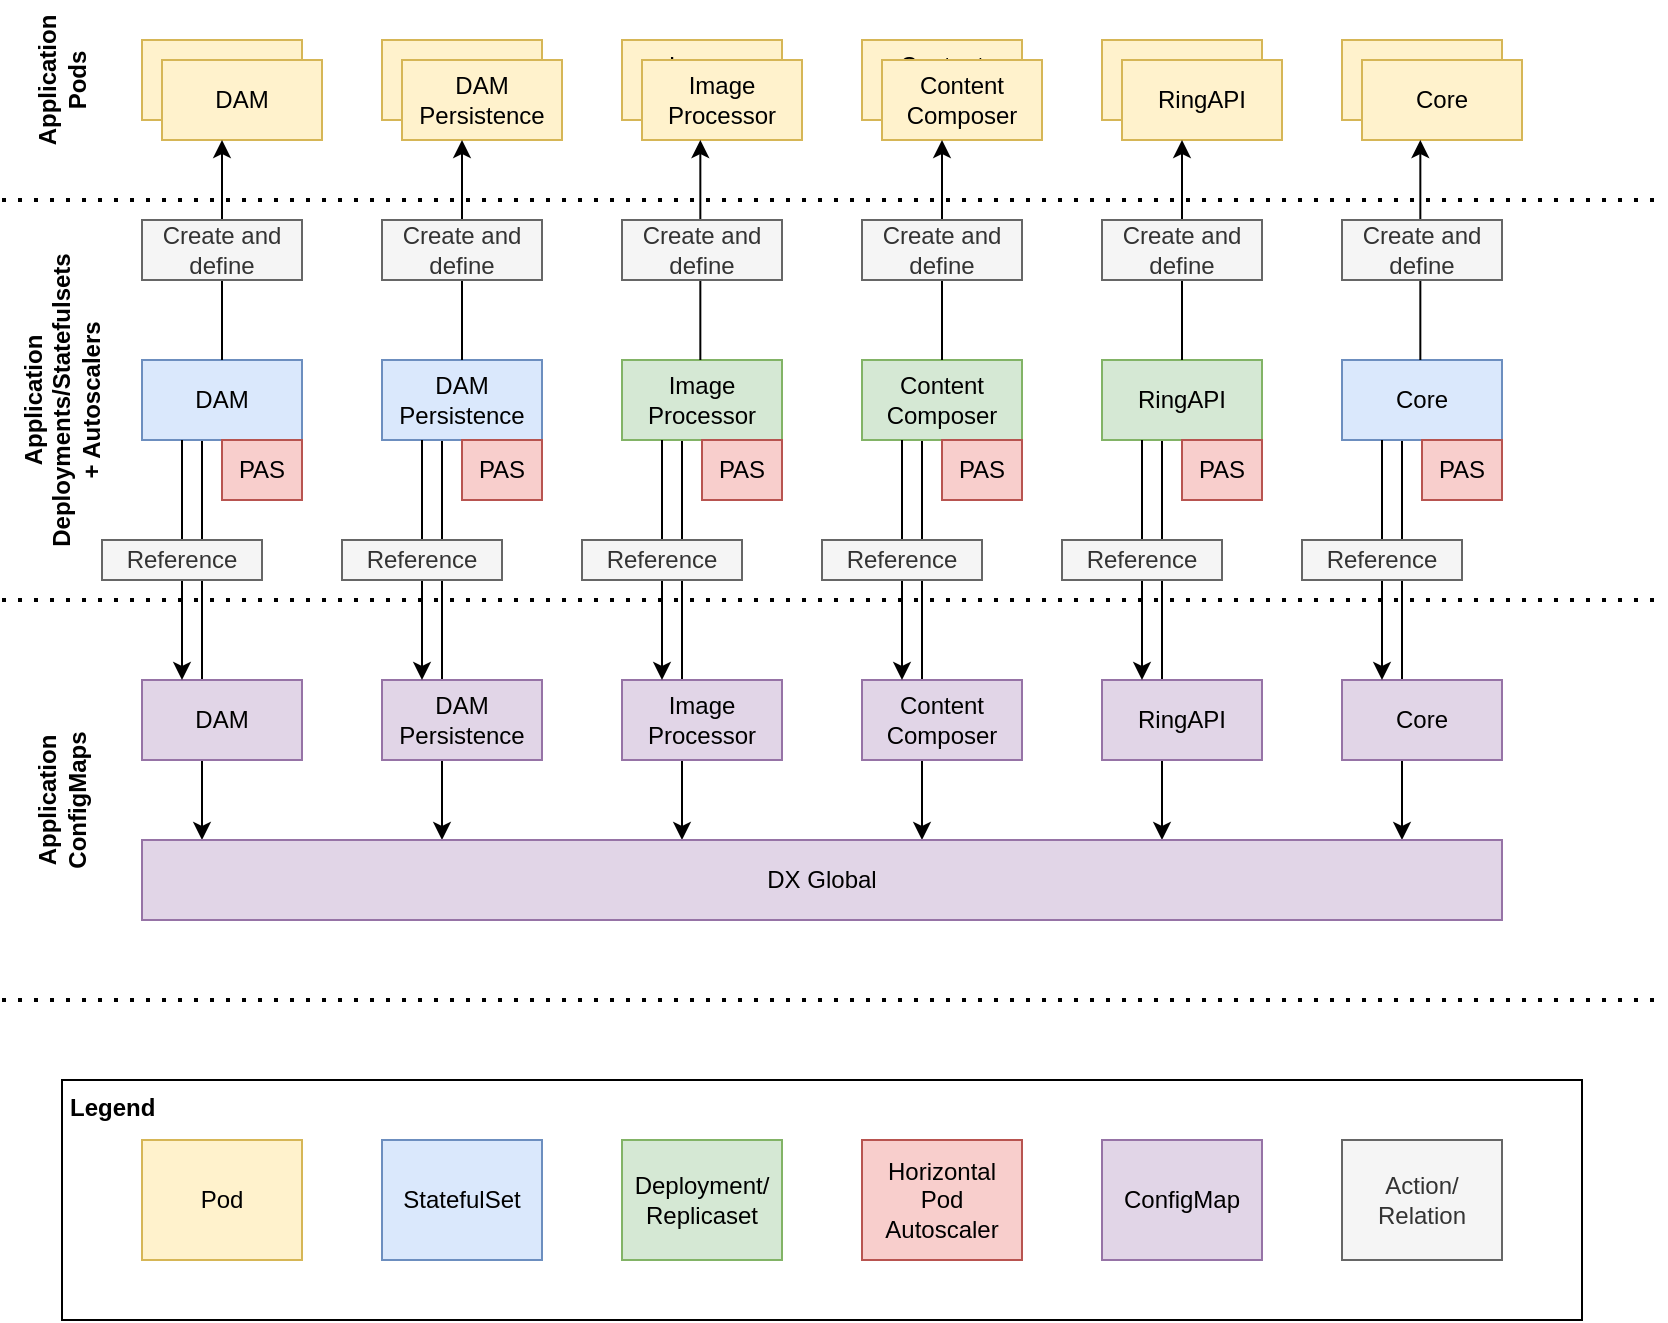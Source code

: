 <mxfile version="14.5.1" type="device" pages="9"><diagram id="YaxupMEeqjv0wRmEWVLU" name="Application Overview"><mxGraphModel dx="1185" dy="680" grid="1" gridSize="10" guides="1" tooltips="1" connect="1" arrows="1" fold="1" page="1" pageScale="1" pageWidth="850" pageHeight="1100" math="0" shadow="0"><root><mxCell id="0"/><mxCell id="1" parent="0"/><mxCell id="2r5-do02yGZFINH52mJ1-79" value="" style="endArrow=classic;html=1;entryX=0.25;entryY=0;entryDx=0;entryDy=0;" edge="1" parent="1"><mxGeometry width="50" height="50" relative="1" as="geometry"><mxPoint x="710" y="360" as="sourcePoint"/><mxPoint x="710" y="560" as="targetPoint"/></mxGeometry></mxCell><mxCell id="2r5-do02yGZFINH52mJ1-78" value="" style="endArrow=classic;html=1;entryX=0.25;entryY=0;entryDx=0;entryDy=0;" edge="1" parent="1"><mxGeometry width="50" height="50" relative="1" as="geometry"><mxPoint x="590" y="360" as="sourcePoint"/><mxPoint x="590" y="560" as="targetPoint"/></mxGeometry></mxCell><mxCell id="2r5-do02yGZFINH52mJ1-77" value="" style="endArrow=classic;html=1;entryX=0.25;entryY=0;entryDx=0;entryDy=0;" edge="1" parent="1"><mxGeometry width="50" height="50" relative="1" as="geometry"><mxPoint x="470" y="360" as="sourcePoint"/><mxPoint x="470" y="560" as="targetPoint"/></mxGeometry></mxCell><mxCell id="2r5-do02yGZFINH52mJ1-76" value="" style="endArrow=classic;html=1;entryX=0.25;entryY=0;entryDx=0;entryDy=0;" edge="1" parent="1"><mxGeometry width="50" height="50" relative="1" as="geometry"><mxPoint x="350" y="360" as="sourcePoint"/><mxPoint x="350" y="560" as="targetPoint"/></mxGeometry></mxCell><mxCell id="2r5-do02yGZFINH52mJ1-75" value="" style="endArrow=classic;html=1;entryX=0.25;entryY=0;entryDx=0;entryDy=0;" edge="1" parent="1"><mxGeometry width="50" height="50" relative="1" as="geometry"><mxPoint x="230" y="360" as="sourcePoint"/><mxPoint x="230" y="560" as="targetPoint"/></mxGeometry></mxCell><mxCell id="2r5-do02yGZFINH52mJ1-74" value="" style="endArrow=classic;html=1;entryX=0.25;entryY=0;entryDx=0;entryDy=0;" edge="1" parent="1"><mxGeometry width="50" height="50" relative="1" as="geometry"><mxPoint x="110" y="360" as="sourcePoint"/><mxPoint x="110" y="560" as="targetPoint"/></mxGeometry></mxCell><mxCell id="2r5-do02yGZFINH52mJ1-68" value="Legend" style="rounded=0;whiteSpace=wrap;html=1;verticalAlign=top;align=left;spacingLeft=2;fontStyle=1" vertex="1" parent="1"><mxGeometry x="40" y="680" width="760" height="120" as="geometry"/></mxCell><mxCell id="2r5-do02yGZFINH52mJ1-1" value="DAM" style="rounded=0;whiteSpace=wrap;html=1;fillColor=#fff2cc;strokeColor=#d6b656;" vertex="1" parent="1"><mxGeometry x="80" y="160" width="80" height="40" as="geometry"/></mxCell><mxCell id="2r5-do02yGZFINH52mJ1-2" value="DAM" style="rounded=0;whiteSpace=wrap;html=1;fillColor=#fff2cc;strokeColor=#d6b656;" vertex="1" parent="1"><mxGeometry x="200" y="160" width="80" height="40" as="geometry"/></mxCell><mxCell id="2r5-do02yGZFINH52mJ1-3" value="DAM" style="rounded=0;whiteSpace=wrap;html=1;fillColor=#fff2cc;strokeColor=#d6b656;" vertex="1" parent="1"><mxGeometry x="90" y="170" width="80" height="40" as="geometry"/></mxCell><mxCell id="2r5-do02yGZFINH52mJ1-4" value="DAM Persistence" style="rounded=0;whiteSpace=wrap;html=1;fillColor=#fff2cc;strokeColor=#d6b656;" vertex="1" parent="1"><mxGeometry x="210" y="170" width="80" height="40" as="geometry"/></mxCell><mxCell id="2r5-do02yGZFINH52mJ1-5" value="Image Processor" style="rounded=0;whiteSpace=wrap;html=1;fillColor=#fff2cc;strokeColor=#d6b656;" vertex="1" parent="1"><mxGeometry x="320" y="160" width="80" height="40" as="geometry"/></mxCell><mxCell id="2r5-do02yGZFINH52mJ1-6" value="Image Processor" style="rounded=0;whiteSpace=wrap;html=1;fillColor=#fff2cc;strokeColor=#d6b656;" vertex="1" parent="1"><mxGeometry x="330" y="170" width="80" height="40" as="geometry"/></mxCell><mxCell id="2r5-do02yGZFINH52mJ1-7" value="Content&lt;br&gt;Composer" style="rounded=0;whiteSpace=wrap;html=1;fillColor=#fff2cc;strokeColor=#d6b656;" vertex="1" parent="1"><mxGeometry x="440" y="160" width="80" height="40" as="geometry"/></mxCell><mxCell id="2r5-do02yGZFINH52mJ1-8" value="Content&lt;br&gt;Composer" style="rounded=0;whiteSpace=wrap;html=1;fillColor=#fff2cc;strokeColor=#d6b656;" vertex="1" parent="1"><mxGeometry x="450" y="170" width="80" height="40" as="geometry"/></mxCell><mxCell id="2r5-do02yGZFINH52mJ1-9" value="RingAPI" style="rounded=0;whiteSpace=wrap;html=1;fillColor=#fff2cc;strokeColor=#d6b656;" vertex="1" parent="1"><mxGeometry x="560" y="160" width="80" height="40" as="geometry"/></mxCell><mxCell id="2r5-do02yGZFINH52mJ1-10" value="RingAPI" style="rounded=0;whiteSpace=wrap;html=1;fillColor=#fff2cc;strokeColor=#d6b656;" vertex="1" parent="1"><mxGeometry x="570" y="170" width="80" height="40" as="geometry"/></mxCell><mxCell id="2r5-do02yGZFINH52mJ1-11" value="Core" style="rounded=0;whiteSpace=wrap;html=1;fillColor=#fff2cc;strokeColor=#d6b656;" vertex="1" parent="1"><mxGeometry x="680" y="160" width="80" height="40" as="geometry"/></mxCell><mxCell id="2r5-do02yGZFINH52mJ1-12" value="Core" style="rounded=0;whiteSpace=wrap;html=1;fillColor=#fff2cc;strokeColor=#d6b656;" vertex="1" parent="1"><mxGeometry x="690" y="170" width="80" height="40" as="geometry"/></mxCell><mxCell id="2r5-do02yGZFINH52mJ1-13" value="" style="endArrow=none;dashed=1;html=1;dashPattern=1 3;strokeWidth=2;" edge="1" parent="1"><mxGeometry width="50" height="50" relative="1" as="geometry"><mxPoint x="10" y="240" as="sourcePoint"/><mxPoint x="840" y="240" as="targetPoint"/></mxGeometry></mxCell><mxCell id="2r5-do02yGZFINH52mJ1-14" value="Application Pods" style="text;html=1;strokeColor=none;fillColor=none;align=center;verticalAlign=middle;whiteSpace=wrap;rounded=0;rotation=-90;fontStyle=1" vertex="1" parent="1"><mxGeometry y="160" width="80" height="40" as="geometry"/></mxCell><mxCell id="2r5-do02yGZFINH52mJ1-15" value="Application Deployments/Statefulsets&lt;br&gt;+ Autoscalers" style="text;html=1;strokeColor=none;fillColor=none;align=center;verticalAlign=middle;whiteSpace=wrap;rounded=0;rotation=-90;fontStyle=1" vertex="1" parent="1"><mxGeometry y="320" width="80" height="40" as="geometry"/></mxCell><mxCell id="2r5-do02yGZFINH52mJ1-16" value="DAM" style="rounded=0;whiteSpace=wrap;html=1;fillColor=#dae8fc;strokeColor=#6c8ebf;" vertex="1" parent="1"><mxGeometry x="80" y="320" width="80" height="40" as="geometry"/></mxCell><mxCell id="2r5-do02yGZFINH52mJ1-17" value="DAM Persistence" style="rounded=0;whiteSpace=wrap;html=1;fillColor=#dae8fc;strokeColor=#6c8ebf;" vertex="1" parent="1"><mxGeometry x="200" y="320" width="80" height="40" as="geometry"/></mxCell><mxCell id="2r5-do02yGZFINH52mJ1-18" value="Image Processor" style="rounded=0;whiteSpace=wrap;html=1;fillColor=#d5e8d4;strokeColor=#82b366;" vertex="1" parent="1"><mxGeometry x="320" y="320" width="80" height="40" as="geometry"/></mxCell><mxCell id="2r5-do02yGZFINH52mJ1-19" value="Content Composer" style="rounded=0;whiteSpace=wrap;html=1;fillColor=#d5e8d4;strokeColor=#82b366;" vertex="1" parent="1"><mxGeometry x="440" y="320" width="80" height="40" as="geometry"/></mxCell><mxCell id="2r5-do02yGZFINH52mJ1-20" value="RingAPI" style="rounded=0;whiteSpace=wrap;html=1;fillColor=#d5e8d4;strokeColor=#82b366;" vertex="1" parent="1"><mxGeometry x="560" y="320" width="80" height="40" as="geometry"/></mxCell><mxCell id="2r5-do02yGZFINH52mJ1-21" value="Core" style="rounded=0;whiteSpace=wrap;html=1;fillColor=#dae8fc;strokeColor=#6c8ebf;" vertex="1" parent="1"><mxGeometry x="680" y="320" width="80" height="40" as="geometry"/></mxCell><mxCell id="2r5-do02yGZFINH52mJ1-22" value="" style="endArrow=none;dashed=1;html=1;dashPattern=1 3;strokeWidth=2;" edge="1" parent="1"><mxGeometry width="50" height="50" relative="1" as="geometry"><mxPoint x="10" y="440" as="sourcePoint"/><mxPoint x="840" y="440" as="targetPoint"/></mxGeometry></mxCell><mxCell id="2r5-do02yGZFINH52mJ1-25" value="PAS" style="rounded=0;whiteSpace=wrap;html=1;fillColor=#f8cecc;strokeColor=#b85450;" vertex="1" parent="1"><mxGeometry x="120" y="360" width="40" height="30" as="geometry"/></mxCell><mxCell id="2r5-do02yGZFINH52mJ1-26" value="PAS" style="rounded=0;whiteSpace=wrap;html=1;fillColor=#f8cecc;strokeColor=#b85450;" vertex="1" parent="1"><mxGeometry x="240" y="360" width="40" height="30" as="geometry"/></mxCell><mxCell id="2r5-do02yGZFINH52mJ1-27" value="PAS" style="rounded=0;whiteSpace=wrap;html=1;fillColor=#f8cecc;strokeColor=#b85450;" vertex="1" parent="1"><mxGeometry x="360" y="360" width="40" height="30" as="geometry"/></mxCell><mxCell id="2r5-do02yGZFINH52mJ1-28" value="PAS" style="rounded=0;whiteSpace=wrap;html=1;fillColor=#f8cecc;strokeColor=#b85450;" vertex="1" parent="1"><mxGeometry x="480" y="360" width="40" height="30" as="geometry"/></mxCell><mxCell id="2r5-do02yGZFINH52mJ1-29" value="PAS" style="rounded=0;whiteSpace=wrap;html=1;fillColor=#f8cecc;strokeColor=#b85450;" vertex="1" parent="1"><mxGeometry x="600" y="360" width="40" height="30" as="geometry"/></mxCell><mxCell id="2r5-do02yGZFINH52mJ1-30" value="PAS" style="rounded=0;whiteSpace=wrap;html=1;fillColor=#f8cecc;strokeColor=#b85450;" vertex="1" parent="1"><mxGeometry x="720" y="360" width="40" height="30" as="geometry"/></mxCell><mxCell id="2r5-do02yGZFINH52mJ1-31" value="" style="endArrow=classic;html=1;entryX=0.375;entryY=1;entryDx=0;entryDy=0;entryPerimeter=0;" edge="1" parent="1" target="2r5-do02yGZFINH52mJ1-3"><mxGeometry width="50" height="50" relative="1" as="geometry"><mxPoint x="120" y="320" as="sourcePoint"/><mxPoint x="120" y="260" as="targetPoint"/></mxGeometry></mxCell><mxCell id="2r5-do02yGZFINH52mJ1-32" value="" style="endArrow=classic;html=1;entryX=0.375;entryY=1;entryDx=0;entryDy=0;entryPerimeter=0;" edge="1" parent="1"><mxGeometry width="50" height="50" relative="1" as="geometry"><mxPoint x="240" y="320" as="sourcePoint"/><mxPoint x="240" y="210" as="targetPoint"/></mxGeometry></mxCell><mxCell id="2r5-do02yGZFINH52mJ1-33" value="" style="endArrow=classic;html=1;entryX=0.375;entryY=1;entryDx=0;entryDy=0;entryPerimeter=0;" edge="1" parent="1"><mxGeometry width="50" height="50" relative="1" as="geometry"><mxPoint x="359.17" y="320" as="sourcePoint"/><mxPoint x="359.17" y="210" as="targetPoint"/></mxGeometry></mxCell><mxCell id="2r5-do02yGZFINH52mJ1-34" value="" style="endArrow=classic;html=1;entryX=0.375;entryY=1;entryDx=0;entryDy=0;entryPerimeter=0;" edge="1" parent="1"><mxGeometry width="50" height="50" relative="1" as="geometry"><mxPoint x="480.0" y="320" as="sourcePoint"/><mxPoint x="480.0" y="210" as="targetPoint"/></mxGeometry></mxCell><mxCell id="2r5-do02yGZFINH52mJ1-35" value="" style="endArrow=classic;html=1;entryX=0.375;entryY=1;entryDx=0;entryDy=0;entryPerimeter=0;" edge="1" parent="1"><mxGeometry width="50" height="50" relative="1" as="geometry"><mxPoint x="600" y="320" as="sourcePoint"/><mxPoint x="600" y="210" as="targetPoint"/></mxGeometry></mxCell><mxCell id="2r5-do02yGZFINH52mJ1-36" value="" style="endArrow=classic;html=1;entryX=0.375;entryY=1;entryDx=0;entryDy=0;entryPerimeter=0;" edge="1" parent="1"><mxGeometry width="50" height="50" relative="1" as="geometry"><mxPoint x="719.17" y="320" as="sourcePoint"/><mxPoint x="719.17" y="210" as="targetPoint"/></mxGeometry></mxCell><mxCell id="2r5-do02yGZFINH52mJ1-37" value="Create and define" style="text;html=1;strokeColor=#666666;fillColor=#f5f5f5;align=center;verticalAlign=middle;whiteSpace=wrap;rounded=0;fontColor=#333333;" vertex="1" parent="1"><mxGeometry x="80" y="250" width="80" height="30" as="geometry"/></mxCell><mxCell id="2r5-do02yGZFINH52mJ1-38" value="Create and define" style="text;html=1;strokeColor=#666666;fillColor=#f5f5f5;align=center;verticalAlign=middle;whiteSpace=wrap;rounded=0;fontColor=#333333;" vertex="1" parent="1"><mxGeometry x="200" y="250" width="80" height="30" as="geometry"/></mxCell><mxCell id="2r5-do02yGZFINH52mJ1-39" value="Create and define" style="text;html=1;strokeColor=#666666;fillColor=#f5f5f5;align=center;verticalAlign=middle;whiteSpace=wrap;rounded=0;fontColor=#333333;" vertex="1" parent="1"><mxGeometry x="320" y="250" width="80" height="30" as="geometry"/></mxCell><mxCell id="2r5-do02yGZFINH52mJ1-40" value="Create and define" style="text;html=1;strokeColor=#666666;fillColor=#f5f5f5;align=center;verticalAlign=middle;whiteSpace=wrap;rounded=0;fontColor=#333333;" vertex="1" parent="1"><mxGeometry x="440" y="250" width="80" height="30" as="geometry"/></mxCell><mxCell id="2r5-do02yGZFINH52mJ1-41" value="Create and define" style="text;html=1;strokeColor=#666666;fillColor=#f5f5f5;align=center;verticalAlign=middle;whiteSpace=wrap;rounded=0;fontColor=#333333;" vertex="1" parent="1"><mxGeometry x="560" y="250" width="80" height="30" as="geometry"/></mxCell><mxCell id="2r5-do02yGZFINH52mJ1-42" value="Create and define" style="text;html=1;strokeColor=#666666;fillColor=#f5f5f5;align=center;verticalAlign=middle;whiteSpace=wrap;rounded=0;fontColor=#333333;" vertex="1" parent="1"><mxGeometry x="680" y="250" width="80" height="30" as="geometry"/></mxCell><mxCell id="2r5-do02yGZFINH52mJ1-43" value="" style="endArrow=none;dashed=1;html=1;dashPattern=1 3;strokeWidth=2;" edge="1" parent="1"><mxGeometry width="50" height="50" relative="1" as="geometry"><mxPoint x="10" y="640" as="sourcePoint"/><mxPoint x="840" y="640" as="targetPoint"/></mxGeometry></mxCell><mxCell id="2r5-do02yGZFINH52mJ1-44" value="Application ConfigMaps" style="text;html=1;strokeColor=none;fillColor=none;align=center;verticalAlign=middle;whiteSpace=wrap;rounded=0;rotation=-90;fontStyle=1" vertex="1" parent="1"><mxGeometry y="520" width="80" height="40" as="geometry"/></mxCell><mxCell id="2r5-do02yGZFINH52mJ1-45" value="DAM" style="rounded=0;whiteSpace=wrap;html=1;fillColor=#e1d5e7;strokeColor=#9673a6;" vertex="1" parent="1"><mxGeometry x="80" y="480" width="80" height="40" as="geometry"/></mxCell><mxCell id="2r5-do02yGZFINH52mJ1-47" value="DAM Persistence" style="rounded=0;whiteSpace=wrap;html=1;fillColor=#e1d5e7;strokeColor=#9673a6;" vertex="1" parent="1"><mxGeometry x="200" y="480" width="80" height="40" as="geometry"/></mxCell><mxCell id="2r5-do02yGZFINH52mJ1-48" value="Image Processor" style="rounded=0;whiteSpace=wrap;html=1;fillColor=#e1d5e7;strokeColor=#9673a6;" vertex="1" parent="1"><mxGeometry x="320" y="480" width="80" height="40" as="geometry"/></mxCell><mxCell id="2r5-do02yGZFINH52mJ1-49" value="Content Composer" style="rounded=0;whiteSpace=wrap;html=1;fillColor=#e1d5e7;strokeColor=#9673a6;" vertex="1" parent="1"><mxGeometry x="440" y="480" width="80" height="40" as="geometry"/></mxCell><mxCell id="2r5-do02yGZFINH52mJ1-50" value="RingAPI" style="rounded=0;whiteSpace=wrap;html=1;fillColor=#e1d5e7;strokeColor=#9673a6;" vertex="1" parent="1"><mxGeometry x="560" y="480" width="80" height="40" as="geometry"/></mxCell><mxCell id="2r5-do02yGZFINH52mJ1-51" value="Core" style="rounded=0;whiteSpace=wrap;html=1;fillColor=#e1d5e7;strokeColor=#9673a6;" vertex="1" parent="1"><mxGeometry x="680" y="480" width="80" height="40" as="geometry"/></mxCell><mxCell id="2r5-do02yGZFINH52mJ1-52" value="DX Global" style="rounded=0;whiteSpace=wrap;html=1;fillColor=#e1d5e7;strokeColor=#9673a6;" vertex="1" parent="1"><mxGeometry x="80" y="560" width="680" height="40" as="geometry"/></mxCell><mxCell id="2r5-do02yGZFINH52mJ1-53" value="" style="endArrow=classic;html=1;entryX=0.25;entryY=0;entryDx=0;entryDy=0;" edge="1" parent="1" target="2r5-do02yGZFINH52mJ1-45"><mxGeometry width="50" height="50" relative="1" as="geometry"><mxPoint x="100" y="360" as="sourcePoint"/><mxPoint x="100" y="430" as="targetPoint"/></mxGeometry></mxCell><mxCell id="2r5-do02yGZFINH52mJ1-54" value="Reference" style="text;html=1;strokeColor=#666666;fillColor=#f5f5f5;align=center;verticalAlign=middle;whiteSpace=wrap;rounded=0;fontColor=#333333;" vertex="1" parent="1"><mxGeometry x="60" y="410" width="80" height="20" as="geometry"/></mxCell><mxCell id="2r5-do02yGZFINH52mJ1-55" value="" style="endArrow=classic;html=1;entryX=0.25;entryY=0;entryDx=0;entryDy=0;" edge="1" parent="1"><mxGeometry width="50" height="50" relative="1" as="geometry"><mxPoint x="220" y="360" as="sourcePoint"/><mxPoint x="220" y="480" as="targetPoint"/></mxGeometry></mxCell><mxCell id="2r5-do02yGZFINH52mJ1-56" value="Reference" style="text;html=1;strokeColor=#666666;fillColor=#f5f5f5;align=center;verticalAlign=middle;whiteSpace=wrap;rounded=0;fontColor=#333333;" vertex="1" parent="1"><mxGeometry x="180" y="410" width="80" height="20" as="geometry"/></mxCell><mxCell id="2r5-do02yGZFINH52mJ1-57" value="" style="endArrow=classic;html=1;entryX=0.25;entryY=0;entryDx=0;entryDy=0;" edge="1" parent="1"><mxGeometry width="50" height="50" relative="1" as="geometry"><mxPoint x="340" y="360" as="sourcePoint"/><mxPoint x="340" y="480" as="targetPoint"/></mxGeometry></mxCell><mxCell id="2r5-do02yGZFINH52mJ1-58" value="Reference" style="text;html=1;strokeColor=#666666;fillColor=#f5f5f5;align=center;verticalAlign=middle;whiteSpace=wrap;rounded=0;fontColor=#333333;" vertex="1" parent="1"><mxGeometry x="300" y="410" width="80" height="20" as="geometry"/></mxCell><mxCell id="2r5-do02yGZFINH52mJ1-59" value="" style="endArrow=classic;html=1;entryX=0.25;entryY=0;entryDx=0;entryDy=0;" edge="1" parent="1"><mxGeometry width="50" height="50" relative="1" as="geometry"><mxPoint x="460" y="360" as="sourcePoint"/><mxPoint x="460" y="480" as="targetPoint"/></mxGeometry></mxCell><mxCell id="2r5-do02yGZFINH52mJ1-60" value="Reference" style="text;html=1;strokeColor=#666666;fillColor=#f5f5f5;align=center;verticalAlign=middle;whiteSpace=wrap;rounded=0;fontColor=#333333;" vertex="1" parent="1"><mxGeometry x="420" y="410" width="80" height="20" as="geometry"/></mxCell><mxCell id="2r5-do02yGZFINH52mJ1-61" value="" style="endArrow=classic;html=1;entryX=0.25;entryY=0;entryDx=0;entryDy=0;" edge="1" parent="1"><mxGeometry width="50" height="50" relative="1" as="geometry"><mxPoint x="580" y="360" as="sourcePoint"/><mxPoint x="580" y="480" as="targetPoint"/></mxGeometry></mxCell><mxCell id="2r5-do02yGZFINH52mJ1-62" value="Reference" style="text;html=1;strokeColor=#666666;fillColor=#f5f5f5;align=center;verticalAlign=middle;whiteSpace=wrap;rounded=0;fontColor=#333333;" vertex="1" parent="1"><mxGeometry x="540" y="410" width="80" height="20" as="geometry"/></mxCell><mxCell id="2r5-do02yGZFINH52mJ1-63" value="" style="endArrow=classic;html=1;entryX=0.25;entryY=0;entryDx=0;entryDy=0;" edge="1" parent="1"><mxGeometry width="50" height="50" relative="1" as="geometry"><mxPoint x="700" y="360" as="sourcePoint"/><mxPoint x="700" y="480" as="targetPoint"/></mxGeometry></mxCell><mxCell id="2r5-do02yGZFINH52mJ1-64" value="Reference" style="text;html=1;strokeColor=#666666;fillColor=#f5f5f5;align=center;verticalAlign=middle;whiteSpace=wrap;rounded=0;fontColor=#333333;" vertex="1" parent="1"><mxGeometry x="660" y="410" width="80" height="20" as="geometry"/></mxCell><mxCell id="2r5-do02yGZFINH52mJ1-65" value="StatefulSet" style="rounded=0;whiteSpace=wrap;html=1;fillColor=#dae8fc;strokeColor=#6c8ebf;" vertex="1" parent="1"><mxGeometry x="200" y="710" width="80" height="60" as="geometry"/></mxCell><mxCell id="2r5-do02yGZFINH52mJ1-69" value="Pod" style="rounded=0;whiteSpace=wrap;html=1;fillColor=#fff2cc;strokeColor=#d6b656;" vertex="1" parent="1"><mxGeometry x="80" y="710" width="80" height="60" as="geometry"/></mxCell><mxCell id="2r5-do02yGZFINH52mJ1-70" value="Deployment/&lt;br&gt;Replicaset" style="rounded=0;whiteSpace=wrap;html=1;fillColor=#d5e8d4;strokeColor=#82b366;" vertex="1" parent="1"><mxGeometry x="320" y="710" width="80" height="60" as="geometry"/></mxCell><mxCell id="2r5-do02yGZFINH52mJ1-71" value="Horizontal&lt;br&gt;Pod Autoscaler" style="rounded=0;whiteSpace=wrap;html=1;fillColor=#f8cecc;strokeColor=#b85450;" vertex="1" parent="1"><mxGeometry x="440" y="710" width="80" height="60" as="geometry"/></mxCell><mxCell id="2r5-do02yGZFINH52mJ1-72" value="ConfigMap" style="rounded=0;whiteSpace=wrap;html=1;fillColor=#e1d5e7;strokeColor=#9673a6;" vertex="1" parent="1"><mxGeometry x="560" y="710" width="80" height="60" as="geometry"/></mxCell><mxCell id="2r5-do02yGZFINH52mJ1-73" value="Action/&lt;br&gt;Relation" style="text;html=1;strokeColor=#666666;fillColor=#f5f5f5;align=center;verticalAlign=middle;whiteSpace=wrap;rounded=0;fontColor=#333333;" vertex="1" parent="1"><mxGeometry x="680" y="710" width="80" height="60" as="geometry"/></mxCell></root></mxGraphModel></diagram><diagram id="x7T7qRMto73_14xdSgZb" name="Operator Influence"><mxGraphModel dx="1422" dy="816" grid="1" gridSize="10" guides="1" tooltips="1" connect="1" arrows="1" fold="1" page="1" pageScale="1" pageWidth="850" pageHeight="1100" math="0" shadow="0"><root><mxCell id="25Ch2hCJsQXlkmCgxhb2-0"/><mxCell id="25Ch2hCJsQXlkmCgxhb2-1" parent="25Ch2hCJsQXlkmCgxhb2-0"/><mxCell id="fheM1LJyxmDCz3EYVPKH-0" value="Application StatefulSets" style="rounded=0;whiteSpace=wrap;html=1;fillColor=#dae8fc;strokeColor=#6c8ebf;fontStyle=1" vertex="1" parent="25Ch2hCJsQXlkmCgxhb2-1"><mxGeometry x="440" y="160" width="360" height="40" as="geometry"/></mxCell><mxCell id="FYQrmDxp5-MNjycDqDaz-0" value="Application ConfigMaps" style="rounded=0;whiteSpace=wrap;html=1;fillColor=#e1d5e7;strokeColor=#9673a6;fontStyle=1" vertex="1" parent="25Ch2hCJsQXlkmCgxhb2-1"><mxGeometry x="40" y="440" width="760" height="40" as="geometry"/></mxCell><mxCell id="hNijsaYKoZGZaaaXRMce-0" value="Application Deployments/ReplicaSets" style="rounded=0;whiteSpace=wrap;html=1;fillColor=#d5e8d4;strokeColor=#82b366;fontStyle=1" vertex="1" parent="25Ch2hCJsQXlkmCgxhb2-1"><mxGeometry x="40" y="160" width="360" height="40" as="geometry"/></mxCell><mxCell id="w7PK7LzQnE9RhXNkv_pG-1" value="DX Operator" style="rounded=0;whiteSpace=wrap;html=1;align=center;fillColor=#b0e3e6;strokeColor=#0e8088;fontStyle=1" vertex="1" parent="25Ch2hCJsQXlkmCgxhb2-1"><mxGeometry x="40" y="290" width="760" height="60" as="geometry"/></mxCell><mxCell id="1CEF1hl2sQQFFc72W80Y-0" value="" style="endArrow=classic;html=1;" edge="1" parent="25Ch2hCJsQXlkmCgxhb2-1"><mxGeometry width="50" height="50" relative="1" as="geometry"><mxPoint x="340" y="290" as="sourcePoint"/><mxPoint x="340" y="200" as="targetPoint"/><Array as="points"><mxPoint x="340" y="230"/></Array></mxGeometry></mxCell><mxCell id="nq02ZEMofzXVvN6VPU-Q-0" value="Validate on change" style="text;html=1;strokeColor=#666666;fillColor=#f5f5f5;align=center;verticalAlign=middle;whiteSpace=wrap;rounded=0;fontColor=#333333;" vertex="1" parent="25Ch2hCJsQXlkmCgxhb2-1"><mxGeometry x="300" y="230" width="80" height="30" as="geometry"/></mxCell><mxCell id="nq02ZEMofzXVvN6VPU-Q-2" value="" style="endArrow=classic;html=1;" edge="1" parent="25Ch2hCJsQXlkmCgxhb2-1"><mxGeometry width="50" height="50" relative="1" as="geometry"><mxPoint x="740" y="290" as="sourcePoint"/><mxPoint x="740" y="200" as="targetPoint"/><Array as="points"><mxPoint x="740" y="230"/></Array></mxGeometry></mxCell><mxCell id="nq02ZEMofzXVvN6VPU-Q-3" value="Validate on change" style="text;html=1;strokeColor=#666666;fillColor=#f5f5f5;align=center;verticalAlign=middle;whiteSpace=wrap;rounded=0;fontColor=#333333;" vertex="1" parent="25Ch2hCJsQXlkmCgxhb2-1"><mxGeometry x="700" y="230" width="80" height="30" as="geometry"/></mxCell><mxCell id="nq02ZEMofzXVvN6VPU-Q-9" value="" style="endArrow=classic;html=1;" edge="1" parent="25Ch2hCJsQXlkmCgxhb2-1"><mxGeometry width="50" height="50" relative="1" as="geometry"><mxPoint x="739.5" y="350" as="sourcePoint"/><mxPoint x="739.5" y="440" as="targetPoint"/></mxGeometry></mxCell><mxCell id="nq02ZEMofzXVvN6VPU-Q-10" value="Validate on change" style="text;html=1;strokeColor=#666666;fillColor=#f5f5f5;align=center;verticalAlign=middle;whiteSpace=wrap;rounded=0;fontColor=#333333;" vertex="1" parent="25Ch2hCJsQXlkmCgxhb2-1"><mxGeometry x="700" y="380" width="80" height="30" as="geometry"/></mxCell><mxCell id="nq02ZEMofzXVvN6VPU-Q-12" value="" style="endArrow=classic;html=1;" edge="1" parent="25Ch2hCJsQXlkmCgxhb2-1"><mxGeometry width="50" height="50" relative="1" as="geometry"><mxPoint x="559.5" y="290" as="sourcePoint"/><mxPoint x="559.5" y="200" as="targetPoint"/><Array as="points"><mxPoint x="559.5" y="230"/></Array></mxGeometry></mxCell><mxCell id="nq02ZEMofzXVvN6VPU-Q-11" value="Trigger config rollout on config change" style="text;html=1;strokeColor=#666666;fillColor=#f5f5f5;align=center;verticalAlign=middle;whiteSpace=wrap;rounded=0;fontColor=#333333;" vertex="1" parent="25Ch2hCJsQXlkmCgxhb2-1"><mxGeometry x="440" y="230" width="240" height="30" as="geometry"/></mxCell><mxCell id="nq02ZEMofzXVvN6VPU-Q-13" value="" style="endArrow=classic;html=1;" edge="1" parent="25Ch2hCJsQXlkmCgxhb2-1"><mxGeometry width="50" height="50" relative="1" as="geometry"><mxPoint x="159.5" y="290" as="sourcePoint"/><mxPoint x="159.5" y="200" as="targetPoint"/><Array as="points"><mxPoint x="159.5" y="230"/></Array></mxGeometry></mxCell><mxCell id="nq02ZEMofzXVvN6VPU-Q-14" value="Trigger config rollout on config change" style="text;html=1;strokeColor=#666666;fillColor=#f5f5f5;align=center;verticalAlign=middle;whiteSpace=wrap;rounded=0;fontColor=#333333;" vertex="1" parent="25Ch2hCJsQXlkmCgxhb2-1"><mxGeometry x="40" y="230" width="240" height="30" as="geometry"/></mxCell><mxCell id="nq02ZEMofzXVvN6VPU-Q-17" value="" style="endArrow=classic;html=1;" edge="1" parent="25Ch2hCJsQXlkmCgxhb2-1"><mxGeometry width="50" height="50" relative="1" as="geometry"><mxPoint x="199.5" y="350" as="sourcePoint"/><mxPoint x="199.5" y="440" as="targetPoint"/></mxGeometry></mxCell><mxCell id="nq02ZEMofzXVvN6VPU-Q-16" value="Watch for config changes" style="text;html=1;strokeColor=#666666;fillColor=#f5f5f5;align=center;verticalAlign=middle;whiteSpace=wrap;rounded=0;fontColor=#333333;" vertex="1" parent="25Ch2hCJsQXlkmCgxhb2-1"><mxGeometry x="80" y="380" width="240" height="30" as="geometry"/></mxCell></root></mxGraphModel></diagram><diagram id="r6BElo4cO9bEk_oZ2xSV" name="DX Core"><mxGraphModel dx="1422" dy="816" grid="1" gridSize="10" guides="1" tooltips="1" connect="1" arrows="1" fold="1" page="1" pageScale="1" pageWidth="850" pageHeight="1100" math="0" shadow="0"><root><mxCell id="dyOZKC1cfppZ9JWoXb5_-0"/><mxCell id="dyOZKC1cfppZ9JWoXb5_-1" parent="dyOZKC1cfppZ9JWoXb5_-0"/><mxCell id="iOq260p6U08lVrb9G00Q-0" value="Core StatefulSet" style="rounded=0;whiteSpace=wrap;html=1;fillColor=#dae8fc;strokeColor=#6c8ebf;" vertex="1" parent="dyOZKC1cfppZ9JWoXb5_-1"><mxGeometry x="225.5" y="440" width="400" height="40" as="geometry"/></mxCell><mxCell id="xqFpRnC0uMpu4mhNaqsW-0" value="dx-core-0 Pod" style="rounded=0;whiteSpace=wrap;html=1;fillColor=#fff2cc;strokeColor=#d6b656;" vertex="1" parent="dyOZKC1cfppZ9JWoXb5_-1"><mxGeometry x="225" y="320" width="115" height="40" as="geometry"/></mxCell><mxCell id="7gmupk0cn3n-x0EdvCPr-12" style="edgeStyle=orthogonalEdgeStyle;rounded=0;orthogonalLoop=1;jettySize=auto;html=1;exitX=0.5;exitY=0;exitDx=0;exitDy=0;entryX=0.5;entryY=1;entryDx=0;entryDy=0;" edge="1" parent="dyOZKC1cfppZ9JWoXb5_-1" source="xqFpRnC0uMpu4mhNaqsW-3" target="7gmupk0cn3n-x0EdvCPr-9"><mxGeometry relative="1" as="geometry"/></mxCell><mxCell id="7gmupk0cn3n-x0EdvCPr-13" style="edgeStyle=orthogonalEdgeStyle;rounded=0;orthogonalLoop=1;jettySize=auto;html=1;exitX=0.5;exitY=0;exitDx=0;exitDy=0;entryX=0.5;entryY=1;entryDx=0;entryDy=0;" edge="1" parent="dyOZKC1cfppZ9JWoXb5_-1" source="xqFpRnC0uMpu4mhNaqsW-3" target="7gmupk0cn3n-x0EdvCPr-10"><mxGeometry relative="1" as="geometry"/></mxCell><mxCell id="7gmupk0cn3n-x0EdvCPr-14" style="edgeStyle=orthogonalEdgeStyle;rounded=0;orthogonalLoop=1;jettySize=auto;html=1;exitX=0.5;exitY=0;exitDx=0;exitDy=0;entryX=0.5;entryY=1;entryDx=0;entryDy=0;" edge="1" parent="dyOZKC1cfppZ9JWoXb5_-1" source="xqFpRnC0uMpu4mhNaqsW-3" target="7gmupk0cn3n-x0EdvCPr-8"><mxGeometry relative="1" as="geometry"/></mxCell><mxCell id="xqFpRnC0uMpu4mhNaqsW-3" value="dx-core-1 Pod" style="rounded=0;whiteSpace=wrap;html=1;fillColor=#fff2cc;strokeColor=#CC0000;strokeWidth=4;" vertex="1" parent="dyOZKC1cfppZ9JWoXb5_-1"><mxGeometry x="368" y="320" width="115" height="40" as="geometry"/></mxCell><mxCell id="xqFpRnC0uMpu4mhNaqsW-4" value="dx-core-n Pod" style="rounded=0;whiteSpace=wrap;html=1;fillColor=#fff2cc;strokeColor=#d6b656;" vertex="1" parent="dyOZKC1cfppZ9JWoXb5_-1"><mxGeometry x="510.5" y="320" width="115" height="40" as="geometry"/></mxCell><mxCell id="xqFpRnC0uMpu4mhNaqsW-5" value="" style="endArrow=classic;html=1;" edge="1" parent="dyOZKC1cfppZ9JWoXb5_-1"><mxGeometry width="50" height="50" relative="1" as="geometry"><mxPoint x="282" y="440" as="sourcePoint"/><mxPoint x="282" y="360" as="targetPoint"/></mxGeometry></mxCell><mxCell id="xqFpRnC0uMpu4mhNaqsW-7" value="" style="endArrow=classic;html=1;" edge="1" parent="dyOZKC1cfppZ9JWoXb5_-1"><mxGeometry width="50" height="50" relative="1" as="geometry"><mxPoint x="425" y="440" as="sourcePoint"/><mxPoint x="425" y="360" as="targetPoint"/></mxGeometry></mxCell><mxCell id="xqFpRnC0uMpu4mhNaqsW-8" value="" style="endArrow=classic;html=1;" edge="1" parent="dyOZKC1cfppZ9JWoXb5_-1"><mxGeometry width="50" height="50" relative="1" as="geometry"><mxPoint x="567.5" y="440" as="sourcePoint"/><mxPoint x="567.5" y="360" as="targetPoint"/></mxGeometry></mxCell><mxCell id="7gmupk0cn3n-x0EdvCPr-0" value="Legend" style="rounded=0;whiteSpace=wrap;html=1;verticalAlign=top;align=left;spacingLeft=2;fontStyle=1" vertex="1" parent="dyOZKC1cfppZ9JWoXb5_-1"><mxGeometry x="165.5" y="520" width="520" height="120" as="geometry"/></mxCell><mxCell id="7gmupk0cn3n-x0EdvCPr-1" value="StatefulSet" style="rounded=0;whiteSpace=wrap;html=1;fillColor=#dae8fc;strokeColor=#6c8ebf;" vertex="1" parent="dyOZKC1cfppZ9JWoXb5_-1"><mxGeometry x="325.5" y="550" width="80" height="60" as="geometry"/></mxCell><mxCell id="7gmupk0cn3n-x0EdvCPr-2" value="Follower&lt;br&gt;Pod" style="rounded=0;whiteSpace=wrap;html=1;fillColor=#fff2cc;strokeColor=#d6b656;" vertex="1" parent="dyOZKC1cfppZ9JWoXb5_-1"><mxGeometry x="205.5" y="550" width="80" height="60" as="geometry"/></mxCell><mxCell id="7gmupk0cn3n-x0EdvCPr-6" value="Action/&lt;br&gt;Relation" style="text;html=1;strokeColor=#666666;fillColor=#f5f5f5;align=center;verticalAlign=middle;whiteSpace=wrap;rounded=0;fontColor=#333333;" vertex="1" parent="dyOZKC1cfppZ9JWoXb5_-1"><mxGeometry x="566.25" y="550" width="80" height="60" as="geometry"/></mxCell><mxCell id="7gmupk0cn3n-x0EdvCPr-7" value="Leader&lt;br&gt;Pod" style="rounded=0;whiteSpace=wrap;html=1;fillColor=#fff2cc;strokeWidth=3;strokeColor=#CC0000;" vertex="1" parent="dyOZKC1cfppZ9JWoXb5_-1"><mxGeometry x="445.5" y="550" width="80" height="60" as="geometry"/></mxCell><mxCell id="7gmupk0cn3n-x0EdvCPr-8" value="ConfigEngine Tasks" style="text;html=1;strokeColor=#666666;fillColor=#f5f5f5;align=center;verticalAlign=middle;whiteSpace=wrap;rounded=0;fontColor=#333333;" vertex="1" parent="dyOZKC1cfppZ9JWoXb5_-1"><mxGeometry x="235.25" y="120" width="94.5" height="80" as="geometry"/></mxCell><mxCell id="7gmupk0cn3n-x0EdvCPr-9" value="Initialization" style="text;html=1;strokeColor=#666666;fillColor=#f5f5f5;align=center;verticalAlign=middle;whiteSpace=wrap;rounded=0;fontColor=#333333;" vertex="1" parent="dyOZKC1cfppZ9JWoXb5_-1"><mxGeometry x="378.25" y="120" width="94.5" height="80" as="geometry"/></mxCell><mxCell id="7gmupk0cn3n-x0EdvCPr-10" value="Leader only routes e.g. CW" style="text;html=1;strokeColor=#666666;fillColor=#f5f5f5;align=center;verticalAlign=middle;whiteSpace=wrap;rounded=0;fontColor=#333333;" vertex="1" parent="dyOZKC1cfppZ9JWoXb5_-1"><mxGeometry x="520.75" y="120" width="94.5" height="80" as="geometry"/></mxCell><mxCell id="7gmupk0cn3n-x0EdvCPr-15" value="Perform/Provide" style="text;html=1;strokeColor=#666666;fillColor=#f5f5f5;align=center;verticalAlign=middle;whiteSpace=wrap;rounded=0;fontColor=#333333;" vertex="1" parent="dyOZKC1cfppZ9JWoXb5_-1"><mxGeometry x="378.25" y="240" width="94.5" height="40" as="geometry"/></mxCell></root></mxGraphModel></diagram><diagram id="fnpsLphO4pC8Jxs70TL4" name="Metrics Overview"><mxGraphModel dx="1185" dy="680" grid="1" gridSize="10" guides="1" tooltips="1" connect="1" arrows="1" fold="1" page="1" pageScale="1" pageWidth="850" pageHeight="1100" math="0" shadow="0"><root><mxCell id="5QlSVpgjb89e_6pI7_Ix-0"/><mxCell id="5QlSVpgjb89e_6pI7_Ix-1" parent="5QlSVpgjb89e_6pI7_Ix-0"/><mxCell id="MyGmZ_vnjTwcAL9qj41o-0" value="DAM" style="rounded=0;whiteSpace=wrap;html=1;fillColor=#fff2cc;strokeColor=#d6b656;verticalAlign=top;" vertex="1" parent="5QlSVpgjb89e_6pI7_Ix-1"><mxGeometry x="80" y="240" width="80" height="120" as="geometry"/></mxCell><mxCell id="MyGmZ_vnjTwcAL9qj41o-1" value="DAM Persistence" style="rounded=0;whiteSpace=wrap;html=1;fillColor=#fff2cc;strokeColor=#d6b656;verticalAlign=top;" vertex="1" parent="5QlSVpgjb89e_6pI7_Ix-1"><mxGeometry x="200" y="240" width="80" height="120" as="geometry"/></mxCell><mxCell id="MyGmZ_vnjTwcAL9qj41o-2" value="Image Processor" style="rounded=0;whiteSpace=wrap;html=1;fillColor=#fff2cc;strokeColor=#d6b656;verticalAlign=top;" vertex="1" parent="5QlSVpgjb89e_6pI7_Ix-1"><mxGeometry x="320" y="240" width="80" height="120" as="geometry"/></mxCell><mxCell id="MyGmZ_vnjTwcAL9qj41o-3" value="Content&lt;br&gt;Composer" style="rounded=0;whiteSpace=wrap;html=1;fillColor=#fff2cc;strokeColor=#d6b656;verticalAlign=top;" vertex="1" parent="5QlSVpgjb89e_6pI7_Ix-1"><mxGeometry x="440" y="240" width="80" height="120" as="geometry"/></mxCell><mxCell id="MyGmZ_vnjTwcAL9qj41o-4" value="RingAPI" style="rounded=0;whiteSpace=wrap;html=1;fillColor=#fff2cc;strokeColor=#d6b656;verticalAlign=top;" vertex="1" parent="5QlSVpgjb89e_6pI7_Ix-1"><mxGeometry x="560" y="240" width="80" height="120" as="geometry"/></mxCell><mxCell id="MyGmZ_vnjTwcAL9qj41o-5" value="Core" style="rounded=0;whiteSpace=wrap;html=1;fillColor=#fff2cc;strokeColor=#d6b656;verticalAlign=top;" vertex="1" parent="5QlSVpgjb89e_6pI7_Ix-1"><mxGeometry x="680" y="240" width="80" height="120" as="geometry"/></mxCell><mxCell id="MyGmZ_vnjTwcAL9qj41o-6" value="Kubernetes State Metrics" style="rounded=0;whiteSpace=wrap;html=1;strokeColor=#23445d;strokeWidth=1;align=center;fillColor=#bac8d3;" vertex="1" parent="5QlSVpgjb89e_6pI7_Ix-1"><mxGeometry x="80" y="140" width="680" height="40" as="geometry"/></mxCell><mxCell id="MyGmZ_vnjTwcAL9qj41o-8" value="JMX" style="rounded=0;whiteSpace=wrap;html=1;strokeColor=#36393d;strokeWidth=1;align=center;fillColor=#ffcc99;" vertex="1" parent="5QlSVpgjb89e_6pI7_Ix-1"><mxGeometry x="687.5" y="310" width="65" height="40" as="geometry"/></mxCell><mxCell id="MyGmZ_vnjTwcAL9qj41o-9" value="prom-client" style="rounded=0;whiteSpace=wrap;html=1;strokeColor=#36393d;strokeWidth=1;align=center;fillColor=#ffcc99;" vertex="1" parent="5QlSVpgjb89e_6pI7_Ix-1"><mxGeometry x="567.5" y="310" width="65" height="40" as="geometry"/></mxCell><mxCell id="MyGmZ_vnjTwcAL9qj41o-10" value="prom-client" style="rounded=0;whiteSpace=wrap;html=1;strokeColor=#36393d;strokeWidth=1;align=center;fillColor=#ffcc99;" vertex="1" parent="5QlSVpgjb89e_6pI7_Ix-1"><mxGeometry x="447.5" y="310" width="65" height="40" as="geometry"/></mxCell><mxCell id="MyGmZ_vnjTwcAL9qj41o-11" value="prom-client" style="rounded=0;whiteSpace=wrap;html=1;strokeColor=#36393d;strokeWidth=1;align=center;fillColor=#ffcc99;" vertex="1" parent="5QlSVpgjb89e_6pI7_Ix-1"><mxGeometry x="327.5" y="310" width="65" height="40" as="geometry"/></mxCell><mxCell id="MyGmZ_vnjTwcAL9qj41o-12" value="prom-client" style="rounded=0;whiteSpace=wrap;html=1;strokeColor=#36393d;strokeWidth=1;align=center;fillColor=#ffcc99;" vertex="1" parent="5QlSVpgjb89e_6pI7_Ix-1"><mxGeometry x="87.5" y="310" width="65" height="40" as="geometry"/></mxCell><mxCell id="MyGmZ_vnjTwcAL9qj41o-13" value="PostgreSQL" style="rounded=0;whiteSpace=wrap;html=1;strokeColor=#36393d;strokeWidth=1;align=center;fillColor=#ffcc99;fontSize=11;" vertex="1" parent="5QlSVpgjb89e_6pI7_Ix-1"><mxGeometry x="207.5" y="310" width="65" height="40" as="geometry"/></mxCell><mxCell id="MyGmZ_vnjTwcAL9qj41o-14" value="" style="endArrow=classic;html=1;fontSize=11;" edge="1" parent="5QlSVpgjb89e_6pI7_Ix-1"><mxGeometry width="50" height="50" relative="1" as="geometry"><mxPoint x="419.58" y="140" as="sourcePoint"/><mxPoint x="420" y="80" as="targetPoint"/></mxGeometry></mxCell><mxCell id="MyGmZ_vnjTwcAL9qj41o-17" value="" style="endArrow=classic;startArrow=classic;html=1;fontSize=11;" edge="1" parent="5QlSVpgjb89e_6pI7_Ix-1"><mxGeometry width="50" height="50" relative="1" as="geometry"><mxPoint x="719.58" y="240" as="sourcePoint"/><mxPoint x="719.58" y="180" as="targetPoint"/></mxGeometry></mxCell><mxCell id="MyGmZ_vnjTwcAL9qj41o-18" value="kube metrics" style="rounded=0;whiteSpace=wrap;html=1;strokeColor=#36393d;strokeWidth=1;fontSize=11;align=center;fillColor=#eeeeee;" vertex="1" parent="5QlSVpgjb89e_6pI7_Ix-1"><mxGeometry x="685" y="200" width="70" height="20" as="geometry"/></mxCell><mxCell id="MyGmZ_vnjTwcAL9qj41o-19" value="" style="endArrow=classic;startArrow=classic;html=1;fontSize=11;" edge="1" parent="5QlSVpgjb89e_6pI7_Ix-1"><mxGeometry width="50" height="50" relative="1" as="geometry"><mxPoint x="599.58" y="240" as="sourcePoint"/><mxPoint x="599.58" y="180" as="targetPoint"/></mxGeometry></mxCell><mxCell id="MyGmZ_vnjTwcAL9qj41o-20" value="kube metrics" style="rounded=0;whiteSpace=wrap;html=1;strokeColor=#36393d;strokeWidth=1;fontSize=11;align=center;fillColor=#eeeeee;" vertex="1" parent="5QlSVpgjb89e_6pI7_Ix-1"><mxGeometry x="565" y="200" width="70" height="20" as="geometry"/></mxCell><mxCell id="MyGmZ_vnjTwcAL9qj41o-21" value="" style="endArrow=classic;startArrow=classic;html=1;fontSize=11;" edge="1" parent="5QlSVpgjb89e_6pI7_Ix-1"><mxGeometry width="50" height="50" relative="1" as="geometry"><mxPoint x="479.58" y="240" as="sourcePoint"/><mxPoint x="479.58" y="180" as="targetPoint"/></mxGeometry></mxCell><mxCell id="MyGmZ_vnjTwcAL9qj41o-22" value="kube metrics" style="rounded=0;whiteSpace=wrap;html=1;strokeColor=#36393d;strokeWidth=1;fontSize=11;align=center;fillColor=#eeeeee;" vertex="1" parent="5QlSVpgjb89e_6pI7_Ix-1"><mxGeometry x="445" y="200" width="70" height="20" as="geometry"/></mxCell><mxCell id="MyGmZ_vnjTwcAL9qj41o-23" value="" style="endArrow=classic;startArrow=classic;html=1;fontSize=11;" edge="1" parent="5QlSVpgjb89e_6pI7_Ix-1"><mxGeometry width="50" height="50" relative="1" as="geometry"><mxPoint x="359.58" y="240" as="sourcePoint"/><mxPoint x="359.58" y="180" as="targetPoint"/></mxGeometry></mxCell><mxCell id="MyGmZ_vnjTwcAL9qj41o-24" value="kube metrics" style="rounded=0;whiteSpace=wrap;html=1;strokeColor=#36393d;strokeWidth=1;fontSize=11;align=center;fillColor=#eeeeee;" vertex="1" parent="5QlSVpgjb89e_6pI7_Ix-1"><mxGeometry x="325" y="200" width="70" height="20" as="geometry"/></mxCell><mxCell id="MyGmZ_vnjTwcAL9qj41o-25" value="" style="endArrow=classic;startArrow=classic;html=1;fontSize=11;" edge="1" parent="5QlSVpgjb89e_6pI7_Ix-1"><mxGeometry width="50" height="50" relative="1" as="geometry"><mxPoint x="239.58" y="240" as="sourcePoint"/><mxPoint x="239.58" y="180" as="targetPoint"/></mxGeometry></mxCell><mxCell id="MyGmZ_vnjTwcAL9qj41o-26" value="kube metrics" style="rounded=0;whiteSpace=wrap;html=1;strokeColor=#36393d;strokeWidth=1;fontSize=11;align=center;fillColor=#eeeeee;" vertex="1" parent="5QlSVpgjb89e_6pI7_Ix-1"><mxGeometry x="205" y="200" width="70" height="20" as="geometry"/></mxCell><mxCell id="MyGmZ_vnjTwcAL9qj41o-27" value="" style="endArrow=classic;startArrow=classic;html=1;fontSize=11;" edge="1" parent="5QlSVpgjb89e_6pI7_Ix-1"><mxGeometry width="50" height="50" relative="1" as="geometry"><mxPoint x="119.58" y="240" as="sourcePoint"/><mxPoint x="119.58" y="180" as="targetPoint"/></mxGeometry></mxCell><mxCell id="MyGmZ_vnjTwcAL9qj41o-28" value="kube metrics" style="rounded=0;whiteSpace=wrap;html=1;strokeColor=#36393d;strokeWidth=1;fontSize=11;align=center;fillColor=#eeeeee;" vertex="1" parent="5QlSVpgjb89e_6pI7_Ix-1"><mxGeometry x="85" y="200" width="70" height="20" as="geometry"/></mxCell><mxCell id="MyGmZ_vnjTwcAL9qj41o-29" value="Kubernetes Resource Metrics like CPU and Memory Usage, Readiness etc." style="rounded=0;whiteSpace=wrap;html=1;strokeColor=#36393d;strokeWidth=1;fontSize=11;align=center;fillColor=#eeeeee;" vertex="1" parent="5QlSVpgjb89e_6pI7_Ix-1"><mxGeometry x="320" y="40" width="200" height="40" as="geometry"/></mxCell><mxCell id="MyGmZ_vnjTwcAL9qj41o-30" value="provides" style="rounded=0;whiteSpace=wrap;html=1;strokeColor=#36393d;strokeWidth=1;fontSize=11;align=center;fillColor=#eeeeee;" vertex="1" parent="5QlSVpgjb89e_6pI7_Ix-1"><mxGeometry x="390" y="100" width="60" height="20" as="geometry"/></mxCell><mxCell id="MyGmZ_vnjTwcAL9qj41o-32" value="" style="endArrow=classic;html=1;fontSize=11;entryX=0.5;entryY=0;entryDx=0;entryDy=0;" edge="1" parent="5QlSVpgjb89e_6pI7_Ix-1" target="MyGmZ_vnjTwcAL9qj41o-34"><mxGeometry width="50" height="50" relative="1" as="geometry"><mxPoint x="119.58" y="350" as="sourcePoint"/><mxPoint x="119.58" y="430" as="targetPoint"/></mxGeometry></mxCell><mxCell id="MyGmZ_vnjTwcAL9qj41o-31" value="provides" style="rounded=0;whiteSpace=wrap;html=1;strokeColor=#36393d;strokeWidth=1;fontSize=11;align=center;fillColor=#eeeeee;" vertex="1" parent="5QlSVpgjb89e_6pI7_Ix-1"><mxGeometry x="90" y="380" width="60" height="20" as="geometry"/></mxCell><mxCell id="MyGmZ_vnjTwcAL9qj41o-34" value="NodeJS specific and custom metrics" style="rounded=0;whiteSpace=wrap;html=1;strokeColor=#36393d;strokeWidth=1;fontSize=11;align=center;fillColor=#eeeeee;" vertex="1" parent="5QlSVpgjb89e_6pI7_Ix-1"><mxGeometry x="80" y="440" width="80" height="70" as="geometry"/></mxCell><mxCell id="MyGmZ_vnjTwcAL9qj41o-37" value="" style="endArrow=classic;html=1;fontSize=11;entryX=0.5;entryY=0;entryDx=0;entryDy=0;" edge="1" parent="5QlSVpgjb89e_6pI7_Ix-1" target="MyGmZ_vnjTwcAL9qj41o-39"><mxGeometry width="50" height="50" relative="1" as="geometry"><mxPoint x="359.58" y="350" as="sourcePoint"/><mxPoint x="359.58" y="430" as="targetPoint"/></mxGeometry></mxCell><mxCell id="MyGmZ_vnjTwcAL9qj41o-38" value="provides" style="rounded=0;whiteSpace=wrap;html=1;strokeColor=#36393d;strokeWidth=1;fontSize=11;align=center;fillColor=#eeeeee;" vertex="1" parent="5QlSVpgjb89e_6pI7_Ix-1"><mxGeometry x="330" y="380" width="60" height="20" as="geometry"/></mxCell><mxCell id="MyGmZ_vnjTwcAL9qj41o-39" value="NodeJS specific and custom metrics" style="rounded=0;whiteSpace=wrap;html=1;strokeColor=#36393d;strokeWidth=1;fontSize=11;align=center;fillColor=#eeeeee;" vertex="1" parent="5QlSVpgjb89e_6pI7_Ix-1"><mxGeometry x="320" y="440" width="80" height="70" as="geometry"/></mxCell><mxCell id="MyGmZ_vnjTwcAL9qj41o-40" value="" style="endArrow=classic;html=1;fontSize=11;entryX=0.5;entryY=0;entryDx=0;entryDy=0;" edge="1" parent="5QlSVpgjb89e_6pI7_Ix-1" target="MyGmZ_vnjTwcAL9qj41o-42"><mxGeometry width="50" height="50" relative="1" as="geometry"><mxPoint x="479.58" y="350" as="sourcePoint"/><mxPoint x="479.58" y="430" as="targetPoint"/></mxGeometry></mxCell><mxCell id="MyGmZ_vnjTwcAL9qj41o-41" value="provides" style="rounded=0;whiteSpace=wrap;html=1;strokeColor=#36393d;strokeWidth=1;fontSize=11;align=center;fillColor=#eeeeee;" vertex="1" parent="5QlSVpgjb89e_6pI7_Ix-1"><mxGeometry x="450" y="380" width="60" height="20" as="geometry"/></mxCell><mxCell id="MyGmZ_vnjTwcAL9qj41o-42" value="NodeJS specific and custom metrics" style="rounded=0;whiteSpace=wrap;html=1;strokeColor=#36393d;strokeWidth=1;fontSize=11;align=center;fillColor=#eeeeee;" vertex="1" parent="5QlSVpgjb89e_6pI7_Ix-1"><mxGeometry x="440" y="440" width="80" height="70" as="geometry"/></mxCell><mxCell id="MyGmZ_vnjTwcAL9qj41o-43" value="" style="endArrow=classic;html=1;fontSize=11;entryX=0.5;entryY=0;entryDx=0;entryDy=0;" edge="1" parent="5QlSVpgjb89e_6pI7_Ix-1" target="MyGmZ_vnjTwcAL9qj41o-45"><mxGeometry width="50" height="50" relative="1" as="geometry"><mxPoint x="599.58" y="350" as="sourcePoint"/><mxPoint x="599.58" y="430" as="targetPoint"/></mxGeometry></mxCell><mxCell id="MyGmZ_vnjTwcAL9qj41o-44" value="provides" style="rounded=0;whiteSpace=wrap;html=1;strokeColor=#36393d;strokeWidth=1;fontSize=11;align=center;fillColor=#eeeeee;" vertex="1" parent="5QlSVpgjb89e_6pI7_Ix-1"><mxGeometry x="570" y="380" width="60" height="20" as="geometry"/></mxCell><mxCell id="MyGmZ_vnjTwcAL9qj41o-45" value="NodeJS specific and custom metrics" style="rounded=0;whiteSpace=wrap;html=1;strokeColor=#36393d;strokeWidth=1;fontSize=11;align=center;fillColor=#eeeeee;" vertex="1" parent="5QlSVpgjb89e_6pI7_Ix-1"><mxGeometry x="560" y="440" width="80" height="70" as="geometry"/></mxCell><mxCell id="MyGmZ_vnjTwcAL9qj41o-46" value="" style="endArrow=classic;html=1;fontSize=11;entryX=0.5;entryY=0;entryDx=0;entryDy=0;" edge="1" parent="5QlSVpgjb89e_6pI7_Ix-1" target="MyGmZ_vnjTwcAL9qj41o-48"><mxGeometry width="50" height="50" relative="1" as="geometry"><mxPoint x="719.58" y="350" as="sourcePoint"/><mxPoint x="719.58" y="430" as="targetPoint"/></mxGeometry></mxCell><mxCell id="MyGmZ_vnjTwcAL9qj41o-47" value="provides" style="rounded=0;whiteSpace=wrap;html=1;strokeColor=#36393d;strokeWidth=1;fontSize=11;align=center;fillColor=#eeeeee;" vertex="1" parent="5QlSVpgjb89e_6pI7_Ix-1"><mxGeometry x="690" y="380" width="60" height="20" as="geometry"/></mxCell><mxCell id="MyGmZ_vnjTwcAL9qj41o-48" value="Java specific metrics" style="rounded=0;whiteSpace=wrap;html=1;strokeColor=#36393d;strokeWidth=1;fontSize=11;align=center;fillColor=#eeeeee;" vertex="1" parent="5QlSVpgjb89e_6pI7_Ix-1"><mxGeometry x="680" y="440" width="80" height="70" as="geometry"/></mxCell><mxCell id="MyGmZ_vnjTwcAL9qj41o-49" value="" style="endArrow=classic;html=1;fontSize=11;entryX=0.5;entryY=0;entryDx=0;entryDy=0;" edge="1" parent="5QlSVpgjb89e_6pI7_Ix-1" target="MyGmZ_vnjTwcAL9qj41o-51"><mxGeometry width="50" height="50" relative="1" as="geometry"><mxPoint x="239.58" y="350" as="sourcePoint"/><mxPoint x="239.58" y="430" as="targetPoint"/></mxGeometry></mxCell><mxCell id="MyGmZ_vnjTwcAL9qj41o-50" value="provides" style="rounded=0;whiteSpace=wrap;html=1;strokeColor=#36393d;strokeWidth=1;fontSize=11;align=center;fillColor=#eeeeee;" vertex="1" parent="5QlSVpgjb89e_6pI7_Ix-1"><mxGeometry x="210" y="380" width="60" height="20" as="geometry"/></mxCell><mxCell id="MyGmZ_vnjTwcAL9qj41o-51" value="PostgreSQL specific DB metrics" style="rounded=0;whiteSpace=wrap;html=1;strokeColor=#36393d;strokeWidth=1;fontSize=11;align=center;fillColor=#eeeeee;" vertex="1" parent="5QlSVpgjb89e_6pI7_Ix-1"><mxGeometry x="200" y="440" width="80" height="70" as="geometry"/></mxCell><mxCell id="vqzUfaAdNyK9ISzN8_2a-0" value="Legend" style="rounded=0;whiteSpace=wrap;html=1;verticalAlign=top;align=left;spacingLeft=2;fontStyle=1" vertex="1" parent="5QlSVpgjb89e_6pI7_Ix-1"><mxGeometry x="220" y="560" width="400" height="120" as="geometry"/></mxCell><mxCell id="vqzUfaAdNyK9ISzN8_2a-1" value="StatefulSet" style="rounded=0;whiteSpace=wrap;html=1;fillColor=#dae8fc;strokeColor=#6c8ebf;" vertex="1" parent="5QlSVpgjb89e_6pI7_Ix-1"><mxGeometry x="380" y="590" width="80" height="60" as="geometry"/></mxCell><mxCell id="vqzUfaAdNyK9ISzN8_2a-2" value="Pod" style="rounded=0;whiteSpace=wrap;html=1;fillColor=#fff2cc;strokeColor=#d6b656;" vertex="1" parent="5QlSVpgjb89e_6pI7_Ix-1"><mxGeometry x="260" y="590" width="80" height="60" as="geometry"/></mxCell><mxCell id="vqzUfaAdNyK9ISzN8_2a-3" value="Prometheus&lt;br&gt;Exporter" style="text;html=1;strokeColor=#36393d;fillColor=#ffcc99;align=center;verticalAlign=middle;whiteSpace=wrap;rounded=0;" vertex="1" parent="5QlSVpgjb89e_6pI7_Ix-1"><mxGeometry x="500" y="590" width="80" height="60" as="geometry"/></mxCell></root></mxGraphModel></diagram><diagram id="JkaS3GNDoiErgQQrQILW" name="Metric Aggregation"><mxGraphModel dx="1422" dy="816" grid="1" gridSize="10" guides="1" tooltips="1" connect="1" arrows="1" fold="1" page="1" pageScale="1" pageWidth="850" pageHeight="1100" math="0" shadow="0"><root><mxCell id="wYp2a3sXN8FrDLEugDs_-0"/><mxCell id="wYp2a3sXN8FrDLEugDs_-1" parent="wYp2a3sXN8FrDLEugDs_-0"/><mxCell id="R9q9GPpCJbp5dr5tiTpq-0" value="Kubernetes State Metrics" style="rounded=0;whiteSpace=wrap;html=1;strokeColor=#23445d;strokeWidth=1;align=center;fillColor=#bac8d3;" vertex="1" parent="wYp2a3sXN8FrDLEugDs_-1"><mxGeometry x="240" y="360" width="200" height="120" as="geometry"/></mxCell><mxCell id="QKsKU0WWvBaiYhOx9dQa-0" value="Content&lt;br&gt;Composer" style="rounded=0;whiteSpace=wrap;html=1;fillColor=#fff2cc;strokeColor=#d6b656;verticalAlign=top;" vertex="1" parent="wYp2a3sXN8FrDLEugDs_-1"><mxGeometry x="480" y="360" width="80" height="120" as="geometry"/></mxCell><mxCell id="QKsKU0WWvBaiYhOx9dQa-1" value="prom-client" style="rounded=0;whiteSpace=wrap;html=1;strokeColor=#36393d;strokeWidth=1;align=center;fillColor=#ffcc99;" vertex="1" parent="wYp2a3sXN8FrDLEugDs_-1"><mxGeometry x="487.5" y="430" width="65" height="40" as="geometry"/></mxCell><mxCell id="QKsKU0WWvBaiYhOx9dQa-3" value="Content&lt;br&gt;Composer" style="rounded=0;whiteSpace=wrap;html=1;fillColor=#fff2cc;strokeColor=#d6b656;verticalAlign=top;" vertex="1" parent="wYp2a3sXN8FrDLEugDs_-1"><mxGeometry x="490" y="370" width="80" height="120" as="geometry"/></mxCell><mxCell id="QKsKU0WWvBaiYhOx9dQa-4" value="prom-client" style="rounded=0;whiteSpace=wrap;html=1;strokeColor=#36393d;strokeWidth=1;align=center;fillColor=#ffcc99;" vertex="1" parent="wYp2a3sXN8FrDLEugDs_-1"><mxGeometry x="497.5" y="440" width="65" height="40" as="geometry"/></mxCell><mxCell id="QKsKU0WWvBaiYhOx9dQa-5" value="DX Applications" style="rounded=0;whiteSpace=wrap;html=1;fillColor=#fff2cc;strokeColor=#d6b656;verticalAlign=top;" vertex="1" parent="wYp2a3sXN8FrDLEugDs_-1"><mxGeometry x="500" y="380" width="80" height="120" as="geometry"/></mxCell><mxCell id="QKsKU0WWvBaiYhOx9dQa-6" value="prom-client" style="rounded=0;whiteSpace=wrap;html=1;strokeColor=#36393d;strokeWidth=1;align=center;fillColor=#ffcc99;" vertex="1" parent="wYp2a3sXN8FrDLEugDs_-1"><mxGeometry x="507.5" y="450" width="65" height="40" as="geometry"/></mxCell><mxCell id="QKsKU0WWvBaiYhOx9dQa-7" value="Prometheus - Data scraping and aggregation" style="rounded=0;whiteSpace=wrap;html=1;strokeColor=#CC0000;strokeWidth=1;fontSize=15;align=center;fontStyle=1" vertex="1" parent="wYp2a3sXN8FrDLEugDs_-1"><mxGeometry x="200" y="240" width="400" height="40" as="geometry"/></mxCell><mxCell id="QKsKU0WWvBaiYhOx9dQa-9" value="Grafana - Visualization" style="rounded=0;whiteSpace=wrap;html=1;strokeColor=#CC0000;strokeWidth=1;fontSize=15;align=center;fontStyle=1" vertex="1" parent="wYp2a3sXN8FrDLEugDs_-1"><mxGeometry x="200" y="120" width="400" height="40" as="geometry"/></mxCell><mxCell id="QKsKU0WWvBaiYhOx9dQa-10" value="" style="endArrow=classic;startArrow=classic;html=1;fontSize=15;" edge="1" parent="wYp2a3sXN8FrDLEugDs_-1"><mxGeometry width="50" height="50" relative="1" as="geometry"><mxPoint x="339.5" y="360" as="sourcePoint"/><mxPoint x="339.5" y="280" as="targetPoint"/></mxGeometry></mxCell><mxCell id="QKsKU0WWvBaiYhOx9dQa-11" value="" style="endArrow=classic;startArrow=classic;html=1;fontSize=15;" edge="1" parent="wYp2a3sXN8FrDLEugDs_-1"><mxGeometry width="50" height="50" relative="1" as="geometry"><mxPoint x="519.5" y="360" as="sourcePoint"/><mxPoint x="519.5" y="280" as="targetPoint"/></mxGeometry></mxCell><mxCell id="jc0P0fvrhGzTt66ewzjQ-0" value="scrape" style="rounded=0;whiteSpace=wrap;html=1;strokeColor=#36393d;strokeWidth=1;fontSize=11;align=center;fillColor=#eeeeee;" vertex="1" parent="wYp2a3sXN8FrDLEugDs_-1"><mxGeometry x="310" y="310" width="60" height="20" as="geometry"/></mxCell><mxCell id="jc0P0fvrhGzTt66ewzjQ-1" value="scrape" style="rounded=0;whiteSpace=wrap;html=1;strokeColor=#36393d;strokeWidth=1;fontSize=11;align=center;fillColor=#eeeeee;" vertex="1" parent="wYp2a3sXN8FrDLEugDs_-1"><mxGeometry x="490" y="310" width="60" height="20" as="geometry"/></mxCell><mxCell id="jc0P0fvrhGzTt66ewzjQ-2" value="" style="endArrow=classic;startArrow=classic;html=1;fontSize=15;" edge="1" parent="wYp2a3sXN8FrDLEugDs_-1"><mxGeometry width="50" height="50" relative="1" as="geometry"><mxPoint x="399.5" y="240" as="sourcePoint"/><mxPoint x="399.5" y="160" as="targetPoint"/></mxGeometry></mxCell><mxCell id="jc0P0fvrhGzTt66ewzjQ-3" value="Use metrics data" style="rounded=0;whiteSpace=wrap;html=1;strokeColor=#36393d;strokeWidth=1;fontSize=11;align=center;fillColor=#eeeeee;" vertex="1" parent="wYp2a3sXN8FrDLEugDs_-1"><mxGeometry x="340" y="190" width="120" height="20" as="geometry"/></mxCell><mxCell id="jc0P0fvrhGzTt66ewzjQ-4" value="" style="endArrow=classic;html=1;fontSize=15;" edge="1" parent="wYp2a3sXN8FrDLEugDs_-1"><mxGeometry width="50" height="50" relative="1" as="geometry"><mxPoint x="400" y="120" as="sourcePoint"/><mxPoint x="400" y="80" as="targetPoint"/></mxGeometry></mxCell><mxCell id="jc0P0fvrhGzTt66ewzjQ-5" value="Provide Metrics Dashboards" style="rounded=0;whiteSpace=wrap;html=1;strokeColor=#36393d;strokeWidth=1;fontSize=11;align=center;fillColor=#eeeeee;" vertex="1" parent="wYp2a3sXN8FrDLEugDs_-1"><mxGeometry x="315" y="60" width="170" height="20" as="geometry"/></mxCell><mxCell id="dNovb3PliAtDaW79JjZ7-0" value="Legend" style="rounded=0;whiteSpace=wrap;html=1;verticalAlign=top;align=left;spacingLeft=2;fontStyle=1" vertex="1" parent="wYp2a3sXN8FrDLEugDs_-1"><mxGeometry x="200" y="560" width="400" height="120" as="geometry"/></mxCell><mxCell id="dNovb3PliAtDaW79JjZ7-1" value="Metrics Application" style="rounded=0;whiteSpace=wrap;html=1;strokeColor=#CC0000;" vertex="1" parent="wYp2a3sXN8FrDLEugDs_-1"><mxGeometry x="360" y="590" width="80" height="60" as="geometry"/></mxCell><mxCell id="dNovb3PliAtDaW79JjZ7-2" value="Pod" style="rounded=0;whiteSpace=wrap;html=1;fillColor=#fff2cc;strokeColor=#d6b656;" vertex="1" parent="wYp2a3sXN8FrDLEugDs_-1"><mxGeometry x="240" y="590" width="80" height="60" as="geometry"/></mxCell><mxCell id="dNovb3PliAtDaW79JjZ7-3" value="Prometheus&lt;br&gt;Exporter" style="text;html=1;strokeColor=#36393d;fillColor=#ffcc99;align=center;verticalAlign=middle;whiteSpace=wrap;rounded=0;" vertex="1" parent="wYp2a3sXN8FrDLEugDs_-1"><mxGeometry x="480" y="590" width="80" height="60" as="geometry"/></mxCell></root></mxGraphModel></diagram><diagram id="bqeTNwKG2Cr3sCKcXbWC" name="Logging Sidecars"><mxGraphModel dx="1422" dy="816" grid="1" gridSize="10" guides="1" tooltips="1" connect="1" arrows="1" fold="1" page="1" pageScale="1" pageWidth="850" pageHeight="1100" math="0" shadow="0"><root><mxCell id="gs7JBYWOdU5jzraVIDHr-0"/><mxCell id="gs7JBYWOdU5jzraVIDHr-1" parent="gs7JBYWOdU5jzraVIDHr-0"/><mxCell id="gs7JBYWOdU5jzraVIDHr-2" value="" style="rounded=0;whiteSpace=wrap;html=1;strokeColor=#d6b656;strokeWidth=1;fontSize=15;align=center;fillColor=#fff2cc;" vertex="1" parent="gs7JBYWOdU5jzraVIDHr-1"><mxGeometry x="160" y="120" width="560" height="240" as="geometry"/></mxCell><mxCell id="gs7JBYWOdU5jzraVIDHr-3" value="Kubernetes Cluster Node" style="rounded=0;whiteSpace=wrap;html=1;strokeColor=#666666;strokeWidth=1;fontSize=15;align=center;fontColor=#333333;fillColor=#FF9999;fontStyle=1" vertex="1" parent="gs7JBYWOdU5jzraVIDHr-1"><mxGeometry x="160" y="440" width="560" height="40" as="geometry"/></mxCell><mxCell id="gs7JBYWOdU5jzraVIDHr-4" value="DX Core container" style="rounded=0;whiteSpace=wrap;html=1;strokeWidth=1;fontSize=15;align=center;fillColor=#99FFCC;" vertex="1" parent="gs7JBYWOdU5jzraVIDHr-1"><mxGeometry x="200" y="275" width="200" height="45" as="geometry"/></mxCell><mxCell id="gs7JBYWOdU5jzraVIDHr-5" value="Logging sidecar container" style="rounded=0;whiteSpace=wrap;html=1;strokeWidth=1;fontSize=15;align=center;fillColor=#99FFCC;" vertex="1" parent="gs7JBYWOdU5jzraVIDHr-1"><mxGeometry x="480" y="275" width="200" height="45" as="geometry"/></mxCell><mxCell id="gs7JBYWOdU5jzraVIDHr-6" value="" style="endArrow=classic;html=1;fontSize=15;" edge="1" parent="gs7JBYWOdU5jzraVIDHr-1"><mxGeometry width="50" height="50" relative="1" as="geometry"><mxPoint x="240" y="320" as="sourcePoint"/><mxPoint x="240" y="440" as="targetPoint"/></mxGeometry></mxCell><mxCell id="gs7JBYWOdU5jzraVIDHr-7" value="" style="endArrow=classic;html=1;fontSize=15;" edge="1" parent="gs7JBYWOdU5jzraVIDHr-1"><mxGeometry width="50" height="50" relative="1" as="geometry"><mxPoint x="640" y="320" as="sourcePoint"/><mxPoint x="640" y="440" as="targetPoint"/></mxGeometry></mxCell><mxCell id="gs7JBYWOdU5jzraVIDHr-8" value="stderr/stdout" style="rounded=0;whiteSpace=wrap;html=1;strokeColor=#666666;strokeWidth=1;fillColor=#f5f5f5;fontSize=15;align=center;fontColor=#333333;" vertex="1" parent="gs7JBYWOdU5jzraVIDHr-1"><mxGeometry x="180" y="380" width="120" height="30" as="geometry"/></mxCell><mxCell id="gs7JBYWOdU5jzraVIDHr-9" value="stderr/stdout" style="rounded=0;whiteSpace=wrap;html=1;strokeColor=#666666;strokeWidth=1;fillColor=#f5f5f5;fontSize=15;align=center;fontColor=#333333;" vertex="1" parent="gs7JBYWOdU5jzraVIDHr-1"><mxGeometry x="580" y="380" width="120" height="30" as="geometry"/></mxCell><mxCell id="gs7JBYWOdU5jzraVIDHr-11" value="Shared Pod volume" style="rounded=0;whiteSpace=wrap;html=1;strokeColor=#82b366;strokeWidth=1;fillColor=#d5e8d4;fontSize=15;align=center;" vertex="1" parent="gs7JBYWOdU5jzraVIDHr-1"><mxGeometry x="200" y="160" width="480" height="40" as="geometry"/></mxCell><mxCell id="gs7JBYWOdU5jzraVIDHr-12" value="" style="endArrow=classic;html=1;fontSize=15;entryX=0.208;entryY=1;entryDx=0;entryDy=0;entryPerimeter=0;" edge="1" parent="gs7JBYWOdU5jzraVIDHr-1" target="gs7JBYWOdU5jzraVIDHr-11"><mxGeometry width="50" height="50" relative="1" as="geometry"><mxPoint x="300" y="275" as="sourcePoint"/><mxPoint x="300" y="205" as="targetPoint"/></mxGeometry></mxCell><mxCell id="gs7JBYWOdU5jzraVIDHr-13" value="writes logfiles" style="rounded=0;whiteSpace=wrap;html=1;strokeColor=#666666;strokeWidth=1;fillColor=#f5f5f5;fontSize=15;align=center;fontColor=#333333;" vertex="1" parent="gs7JBYWOdU5jzraVIDHr-1"><mxGeometry x="240" y="225" width="120" height="30" as="geometry"/></mxCell><mxCell id="gs7JBYWOdU5jzraVIDHr-14" value="" style="endArrow=classic;html=1;fontSize=15;" edge="1" parent="gs7JBYWOdU5jzraVIDHr-1"><mxGeometry width="50" height="50" relative="1" as="geometry"><mxPoint x="580" y="200" as="sourcePoint"/><mxPoint x="580" y="275" as="targetPoint"/></mxGeometry></mxCell><mxCell id="gs7JBYWOdU5jzraVIDHr-15" value="tails logfile" style="rounded=0;whiteSpace=wrap;html=1;strokeColor=#666666;strokeWidth=1;fillColor=#f5f5f5;fontSize=15;align=center;fontColor=#333333;" vertex="1" parent="gs7JBYWOdU5jzraVIDHr-1"><mxGeometry x="520" y="225" width="120" height="30" as="geometry"/></mxCell><mxCell id="gs7JBYWOdU5jzraVIDHr-16" value="" style="endArrow=classic;html=1;fontSize=15;" edge="1" parent="gs7JBYWOdU5jzraVIDHr-1"><mxGeometry width="50" height="50" relative="1" as="geometry"><mxPoint x="439.5" y="480" as="sourcePoint"/><mxPoint x="440" y="560" as="targetPoint"/></mxGeometry></mxCell><mxCell id="gs7JBYWOdU5jzraVIDHr-17" value="provides" style="rounded=0;whiteSpace=wrap;html=1;strokeColor=#666666;strokeWidth=1;fillColor=#f5f5f5;fontSize=15;align=center;fontColor=#333333;" vertex="1" parent="gs7JBYWOdU5jzraVIDHr-1"><mxGeometry x="380" y="500" width="120" height="30" as="geometry"/></mxCell><mxCell id="gs7JBYWOdU5jzraVIDHr-18" value="Endpoints to retrieve logs of containers, incl. standard &lt;b&gt;kubectl logs&lt;/b&gt; usage" style="rounded=0;whiteSpace=wrap;html=1;strokeColor=#666666;strokeWidth=1;fillColor=#f5f5f5;fontSize=15;align=center;fontColor=#333333;" vertex="1" parent="gs7JBYWOdU5jzraVIDHr-1"><mxGeometry x="160" y="560" width="560" height="40" as="geometry"/></mxCell><mxCell id="5dQAwNNLLrGo7wkInTe5-0" value="Legend" style="rounded=0;whiteSpace=wrap;html=1;verticalAlign=top;align=left;spacingLeft=2;fontStyle=1" vertex="1" parent="gs7JBYWOdU5jzraVIDHr-1"><mxGeometry x="160" y="640" width="560" height="120" as="geometry"/></mxCell><mxCell id="5dQAwNNLLrGo7wkInTe5-2" value="Pod" style="rounded=0;whiteSpace=wrap;html=1;fillColor=#fff2cc;strokeColor=#d6b656;" vertex="1" parent="gs7JBYWOdU5jzraVIDHr-1"><mxGeometry x="220" y="670" width="80" height="60" as="geometry"/></mxCell><mxCell id="5dQAwNNLLrGo7wkInTe5-5" value="Container" style="rounded=0;whiteSpace=wrap;html=1;strokeWidth=1;fontSize=15;align=center;fillColor=#99FFCC;" vertex="1" parent="gs7JBYWOdU5jzraVIDHr-1"><mxGeometry x="340" y="670" width="80" height="60" as="geometry"/></mxCell><mxCell id="5dQAwNNLLrGo7wkInTe5-6" value="Pod volume" style="rounded=0;whiteSpace=wrap;html=1;strokeColor=#82b366;strokeWidth=1;fillColor=#d5e8d4;fontSize=15;align=center;" vertex="1" parent="gs7JBYWOdU5jzraVIDHr-1"><mxGeometry x="460" y="670" width="80" height="60" as="geometry"/></mxCell><mxCell id="9aHpuUX3oryzVxe1b5Kh-0" value="Action/&lt;br&gt;Relation" style="text;html=1;strokeColor=#666666;fillColor=#f5f5f5;align=center;verticalAlign=middle;whiteSpace=wrap;rounded=0;fontColor=#333333;" vertex="1" parent="gs7JBYWOdU5jzraVIDHr-1"><mxGeometry x="580" y="670" width="80" height="60" as="geometry"/></mxCell></root></mxGraphModel></diagram><diagram id="34OycVUuxmtfCvsifdqN" name="Change Validation - Helm"><mxGraphModel dx="1422" dy="816" grid="1" gridSize="10" guides="1" tooltips="1" connect="1" arrows="1" fold="1" page="1" pageScale="1" pageWidth="850" pageHeight="1100" math="0" shadow="0"><root><mxCell id="x6MzzrgHcO0_I6nKy2Ir-0"/><mxCell id="x6MzzrgHcO0_I6nKy2Ir-1" parent="x6MzzrgHcO0_I6nKy2Ir-0"/><mxCell id="x6MzzrgHcO0_I6nKy2Ir-9" style="edgeStyle=orthogonalEdgeStyle;rounded=0;orthogonalLoop=1;jettySize=auto;html=1;exitX=0.5;exitY=1;exitDx=0;exitDy=0;entryX=0.5;entryY=0;entryDx=0;entryDy=0;fontSize=15;" edge="1" parent="x6MzzrgHcO0_I6nKy2Ir-1" source="x6MzzrgHcO0_I6nKy2Ir-2" target="x6MzzrgHcO0_I6nKy2Ir-7"><mxGeometry relative="1" as="geometry"/></mxCell><mxCell id="x6MzzrgHcO0_I6nKy2Ir-2" value="Changes to values.yaml" style="rounded=0;whiteSpace=wrap;html=1;strokeWidth=1;fontSize=15;align=center;" vertex="1" parent="x6MzzrgHcO0_I6nKy2Ir-1"><mxGeometry x="200" y="120" width="240" height="40" as="geometry"/></mxCell><mxCell id="x6MzzrgHcO0_I6nKy2Ir-11" style="edgeStyle=orthogonalEdgeStyle;rounded=0;orthogonalLoop=1;jettySize=auto;html=1;exitX=0.5;exitY=1;exitDx=0;exitDy=0;entryX=0.5;entryY=0;entryDx=0;entryDy=0;fontSize=15;" edge="1" parent="x6MzzrgHcO0_I6nKy2Ir-1" source="x6MzzrgHcO0_I6nKy2Ir-6" target="x6MzzrgHcO0_I6nKy2Ir-8"><mxGeometry relative="1" as="geometry"/></mxCell><mxCell id="x6MzzrgHcO0_I6nKy2Ir-6" value="Helm performs schema validation" style="rounded=0;whiteSpace=wrap;html=1;strokeWidth=1;fontSize=15;align=center;" vertex="1" parent="x6MzzrgHcO0_I6nKy2Ir-1"><mxGeometry x="200" y="280" width="240" height="40" as="geometry"/></mxCell><mxCell id="x6MzzrgHcO0_I6nKy2Ir-10" style="edgeStyle=orthogonalEdgeStyle;rounded=0;orthogonalLoop=1;jettySize=auto;html=1;exitX=0.5;exitY=1;exitDx=0;exitDy=0;entryX=0.5;entryY=0;entryDx=0;entryDy=0;fontSize=15;" edge="1" parent="x6MzzrgHcO0_I6nKy2Ir-1" source="x6MzzrgHcO0_I6nKy2Ir-7" target="x6MzzrgHcO0_I6nKy2Ir-6"><mxGeometry relative="1" as="geometry"/></mxCell><mxCell id="x6MzzrgHcO0_I6nKy2Ir-7" value="Run Helm install/upgrade" style="rounded=0;whiteSpace=wrap;html=1;strokeWidth=1;fontSize=15;align=center;" vertex="1" parent="x6MzzrgHcO0_I6nKy2Ir-1"><mxGeometry x="200" y="200" width="240" height="40" as="geometry"/></mxCell><mxCell id="x6MzzrgHcO0_I6nKy2Ir-8" value="Helm performs actions" style="rounded=0;whiteSpace=wrap;html=1;strokeWidth=1;fontSize=15;align=center;" vertex="1" parent="x6MzzrgHcO0_I6nKy2Ir-1"><mxGeometry x="200" y="360" width="240" height="40" as="geometry"/></mxCell></root></mxGraphModel></diagram><diagram id="GOUY_D78Ez-9jhs8wZRg" name="Change validation - Kube"><mxGraphModel dx="1422" dy="816" grid="1" gridSize="10" guides="1" tooltips="1" connect="1" arrows="1" fold="1" page="1" pageScale="1" pageWidth="850" pageHeight="1100" math="0" shadow="0"><root><mxCell id="UEmw0cYRUoyuPonpt0kQ-0"/><mxCell id="UEmw0cYRUoyuPonpt0kQ-1" parent="UEmw0cYRUoyuPonpt0kQ-0"/><mxCell id="QrmulJjxmhKPp3Cslmyx-0" style="edgeStyle=orthogonalEdgeStyle;rounded=0;orthogonalLoop=1;jettySize=auto;html=1;exitX=0.5;exitY=1;exitDx=0;exitDy=0;entryX=0.5;entryY=0;entryDx=0;entryDy=0;fontSize=15;" edge="1" parent="UEmw0cYRUoyuPonpt0kQ-1" source="QrmulJjxmhKPp3Cslmyx-1" target="QrmulJjxmhKPp3Cslmyx-5"><mxGeometry relative="1" as="geometry"/></mxCell><mxCell id="QrmulJjxmhKPp3Cslmyx-1" value="Changes to kube resource" style="rounded=0;whiteSpace=wrap;html=1;strokeWidth=1;fontSize=15;align=center;" vertex="1" parent="UEmw0cYRUoyuPonpt0kQ-1"><mxGeometry x="200" y="120" width="240" height="40" as="geometry"/></mxCell><mxCell id="QrmulJjxmhKPp3Cslmyx-2" style="edgeStyle=orthogonalEdgeStyle;rounded=0;orthogonalLoop=1;jettySize=auto;html=1;exitX=0.5;exitY=1;exitDx=0;exitDy=0;entryX=0.5;entryY=0;entryDx=0;entryDy=0;fontSize=15;" edge="1" parent="UEmw0cYRUoyuPonpt0kQ-1" source="QrmulJjxmhKPp3Cslmyx-3" target="QrmulJjxmhKPp3Cslmyx-6"><mxGeometry relative="1" as="geometry"/></mxCell><mxCell id="QrmulJjxmhKPp3Cslmyx-3" value="Operator validates request" style="rounded=0;whiteSpace=wrap;html=1;strokeWidth=1;fontSize=15;align=center;" vertex="1" parent="UEmw0cYRUoyuPonpt0kQ-1"><mxGeometry x="200" y="280" width="240" height="40" as="geometry"/></mxCell><mxCell id="QrmulJjxmhKPp3Cslmyx-4" style="edgeStyle=orthogonalEdgeStyle;rounded=0;orthogonalLoop=1;jettySize=auto;html=1;exitX=0.5;exitY=1;exitDx=0;exitDy=0;entryX=0.5;entryY=0;entryDx=0;entryDy=0;fontSize=15;" edge="1" parent="UEmw0cYRUoyuPonpt0kQ-1" source="QrmulJjxmhKPp3Cslmyx-5" target="QrmulJjxmhKPp3Cslmyx-3"><mxGeometry relative="1" as="geometry"/></mxCell><mxCell id="QrmulJjxmhKPp3Cslmyx-5" value="Invoke validation webhook" style="rounded=0;whiteSpace=wrap;html=1;strokeWidth=1;fontSize=15;align=center;" vertex="1" parent="UEmw0cYRUoyuPonpt0kQ-1"><mxGeometry x="200" y="200" width="240" height="40" as="geometry"/></mxCell><mxCell id="QrmulJjxmhKPp3Cslmyx-6" value="Kube performs changes" style="rounded=0;whiteSpace=wrap;html=1;strokeWidth=1;fontSize=15;align=center;" vertex="1" parent="UEmw0cYRUoyuPonpt0kQ-1"><mxGeometry x="200" y="360" width="240" height="40" as="geometry"/></mxCell></root></mxGraphModel></diagram><diagram id="1FAeyuzrnSEJdmMn7Z6B" name="Config Change rollout"><mxGraphModel dx="1185" dy="680" grid="1" gridSize="10" guides="1" tooltips="1" connect="1" arrows="1" fold="1" page="1" pageScale="1" pageWidth="850" pageHeight="1100" math="0" shadow="0"><root><mxCell id="sUasE8_Oc8GiyloxHhTC-0"/><mxCell id="sUasE8_Oc8GiyloxHhTC-1" parent="sUasE8_Oc8GiyloxHhTC-0"/><mxCell id="LH-WDtedrGqXwov4fIRc-14" style="edgeStyle=orthogonalEdgeStyle;rounded=0;orthogonalLoop=1;jettySize=auto;html=1;exitX=0.5;exitY=0;exitDx=0;exitDy=0;entryX=0.5;entryY=1;entryDx=0;entryDy=0;fontSize=12;" edge="1" parent="sUasE8_Oc8GiyloxHhTC-1" source="-ZmszRfZ7dyKV7JU1Vj5-0" target="8_BlzPQQS8TUP2JluFXl-0"><mxGeometry relative="1" as="geometry"/></mxCell><mxCell id="-ZmszRfZ7dyKV7JU1Vj5-0" value="Application Deployment/Statefulset" style="rounded=0;whiteSpace=wrap;html=1;strokeColor=#6c8ebf;strokeWidth=1;fillColor=#dae8fc;fontSize=15;align=center;gradientColor=#B9E0A5;gradientDirection=east;" vertex="1" parent="sUasE8_Oc8GiyloxHhTC-1"><mxGeometry x="440" y="370" width="200" height="60" as="geometry"/></mxCell><mxCell id="8_BlzPQQS8TUP2JluFXl-0" value="Application Pod" style="rounded=0;whiteSpace=wrap;html=1;fillColor=#fff2cc;strokeColor=#d6b656;fontSize=15;" vertex="1" parent="sUasE8_Oc8GiyloxHhTC-1"><mxGeometry x="440" y="210" width="200" height="60" as="geometry"/></mxCell><mxCell id="JjI-LyRQJESB1nGDTYjD-0" value="Application&lt;br&gt;ConfigMap" style="rounded=0;whiteSpace=wrap;html=1;fillColor=#e1d5e7;strokeColor=#9673a6;" vertex="1" parent="sUasE8_Oc8GiyloxHhTC-1"><mxGeometry x="440" y="530" width="90" height="70" as="geometry"/></mxCell><mxCell id="JjI-LyRQJESB1nGDTYjD-1" value="Global&lt;br&gt;ConfigMap" style="rounded=0;whiteSpace=wrap;html=1;fillColor=#e1d5e7;strokeColor=#9673a6;" vertex="1" parent="sUasE8_Oc8GiyloxHhTC-1"><mxGeometry x="550" y="530" width="90" height="70" as="geometry"/></mxCell><mxCell id="JjI-LyRQJESB1nGDTYjD-3" value="" style="endArrow=classic;html=1;fontSize=15;" edge="1" parent="sUasE8_Oc8GiyloxHhTC-1"><mxGeometry width="50" height="50" relative="1" as="geometry"><mxPoint x="484.5" y="430" as="sourcePoint"/><mxPoint x="484.5" y="530" as="targetPoint"/></mxGeometry></mxCell><mxCell id="JjI-LyRQJESB1nGDTYjD-4" value="" style="endArrow=classic;html=1;fontSize=15;" edge="1" parent="sUasE8_Oc8GiyloxHhTC-1"><mxGeometry width="50" height="50" relative="1" as="geometry"><mxPoint x="594.5" y="430" as="sourcePoint"/><mxPoint x="594.5" y="530" as="targetPoint"/></mxGeometry></mxCell><mxCell id="LH-WDtedrGqXwov4fIRc-2" style="edgeStyle=orthogonalEdgeStyle;rounded=0;orthogonalLoop=1;jettySize=auto;html=1;exitX=0.5;exitY=1;exitDx=0;exitDy=0;entryX=0.5;entryY=1;entryDx=0;entryDy=0;fontSize=15;" edge="1" parent="sUasE8_Oc8GiyloxHhTC-1" source="LH-WDtedrGqXwov4fIRc-0" target="JjI-LyRQJESB1nGDTYjD-1"><mxGeometry relative="1" as="geometry"><Array as="points"><mxPoint x="160" y="640"/><mxPoint x="595" y="640"/></Array></mxGeometry></mxCell><mxCell id="LH-WDtedrGqXwov4fIRc-3" style="edgeStyle=orthogonalEdgeStyle;rounded=0;orthogonalLoop=1;jettySize=auto;html=1;exitX=0.5;exitY=1;exitDx=0;exitDy=0;entryX=0.5;entryY=1;entryDx=0;entryDy=0;fontSize=15;" edge="1" parent="sUasE8_Oc8GiyloxHhTC-1" source="LH-WDtedrGqXwov4fIRc-0" target="JjI-LyRQJESB1nGDTYjD-0"><mxGeometry relative="1" as="geometry"><Array as="points"><mxPoint x="160" y="640"/><mxPoint x="485" y="640"/></Array></mxGeometry></mxCell><mxCell id="LH-WDtedrGqXwov4fIRc-9" style="edgeStyle=orthogonalEdgeStyle;rounded=0;orthogonalLoop=1;jettySize=auto;html=1;exitX=1;exitY=0.5;exitDx=0;exitDy=0;entryX=0;entryY=0.5;entryDx=0;entryDy=0;fontSize=12;" edge="1" parent="sUasE8_Oc8GiyloxHhTC-1" source="LH-WDtedrGqXwov4fIRc-0" target="-ZmszRfZ7dyKV7JU1Vj5-0"><mxGeometry relative="1" as="geometry"/></mxCell><mxCell id="LH-WDtedrGqXwov4fIRc-0" value="DX Operator" style="rounded=0;whiteSpace=wrap;html=1;align=center;fillColor=#b0e3e6;strokeColor=#0e8088;fontStyle=1" vertex="1" parent="sUasE8_Oc8GiyloxHhTC-1"><mxGeometry x="80" y="370" width="160" height="60" as="geometry"/></mxCell><mxCell id="LH-WDtedrGqXwov4fIRc-5" value="watch for changes" style="rounded=0;whiteSpace=wrap;html=1;strokeColor=#666666;strokeWidth=1;fillColor=#f5f5f5;fontSize=12;align=center;fontColor=#333333;" vertex="1" parent="sUasE8_Oc8GiyloxHhTC-1"><mxGeometry x="105" y="520" width="110" height="30" as="geometry"/></mxCell><mxCell id="LH-WDtedrGqXwov4fIRc-7" value="reference" style="rounded=0;whiteSpace=wrap;html=1;strokeColor=#666666;strokeWidth=1;fillColor=#f5f5f5;fontSize=12;align=center;fontColor=#333333;" vertex="1" parent="sUasE8_Oc8GiyloxHhTC-1"><mxGeometry x="445" y="470" width="80" height="30" as="geometry"/></mxCell><mxCell id="LH-WDtedrGqXwov4fIRc-8" value="reference" style="rounded=0;whiteSpace=wrap;html=1;strokeColor=#666666;strokeWidth=1;fillColor=#f5f5f5;fontSize=12;align=center;fontColor=#333333;" vertex="1" parent="sUasE8_Oc8GiyloxHhTC-1"><mxGeometry x="555" y="470" width="80" height="30" as="geometry"/></mxCell><mxCell id="LH-WDtedrGqXwov4fIRc-10" value="Update checksum annotation for changed configmap" style="rounded=0;whiteSpace=wrap;html=1;strokeColor=#666666;strokeWidth=1;fillColor=#f5f5f5;fontSize=12;align=center;fontColor=#333333;" vertex="1" parent="sUasE8_Oc8GiyloxHhTC-1"><mxGeometry x="260" y="372.5" width="160" height="55" as="geometry"/></mxCell><mxCell id="LH-WDtedrGqXwov4fIRc-13" value="Rollout update" style="rounded=0;whiteSpace=wrap;html=1;strokeColor=#666666;strokeWidth=1;fillColor=#f5f5f5;fontSize=12;align=center;fontColor=#333333;" vertex="1" parent="sUasE8_Oc8GiyloxHhTC-1"><mxGeometry x="467.5" y="300" width="145" height="40" as="geometry"/></mxCell><mxCell id="03DroCDl2fDEMRlFwfFu-0" value="Legend" style="rounded=0;whiteSpace=wrap;html=1;verticalAlign=top;align=left;spacingLeft=2;fontStyle=1" vertex="1" parent="sUasE8_Oc8GiyloxHhTC-1"><mxGeometry x="80" y="680" width="600" height="120" as="geometry"/></mxCell><mxCell id="03DroCDl2fDEMRlFwfFu-1" value="StatefulSet" style="rounded=0;whiteSpace=wrap;html=1;fillColor=#dae8fc;strokeColor=#6c8ebf;" vertex="1" parent="sUasE8_Oc8GiyloxHhTC-1"><mxGeometry x="240" y="710" width="80" height="60" as="geometry"/></mxCell><mxCell id="03DroCDl2fDEMRlFwfFu-2" value="Pod" style="rounded=0;whiteSpace=wrap;html=1;fillColor=#fff2cc;strokeColor=#d6b656;" vertex="1" parent="sUasE8_Oc8GiyloxHhTC-1"><mxGeometry x="120" y="710" width="80" height="60" as="geometry"/></mxCell><mxCell id="03DroCDl2fDEMRlFwfFu-3" value="Deployment/&lt;br&gt;Replicaset" style="rounded=0;whiteSpace=wrap;html=1;fillColor=#d5e8d4;strokeColor=#82b366;" vertex="1" parent="sUasE8_Oc8GiyloxHhTC-1"><mxGeometry x="320" y="710" width="80" height="60" as="geometry"/></mxCell><mxCell id="03DroCDl2fDEMRlFwfFu-5" value="ConfigMap" style="rounded=0;whiteSpace=wrap;html=1;fillColor=#e1d5e7;strokeColor=#9673a6;" vertex="1" parent="sUasE8_Oc8GiyloxHhTC-1"><mxGeometry x="440" y="710" width="80" height="60" as="geometry"/></mxCell><mxCell id="03DroCDl2fDEMRlFwfFu-6" value="Action/&lt;br&gt;Relation" style="text;html=1;strokeColor=#666666;fillColor=#f5f5f5;align=center;verticalAlign=middle;whiteSpace=wrap;rounded=0;fontColor=#333333;" vertex="1" parent="sUasE8_Oc8GiyloxHhTC-1"><mxGeometry x="560" y="710" width="80" height="60" as="geometry"/></mxCell></root></mxGraphModel></diagram></mxfile>